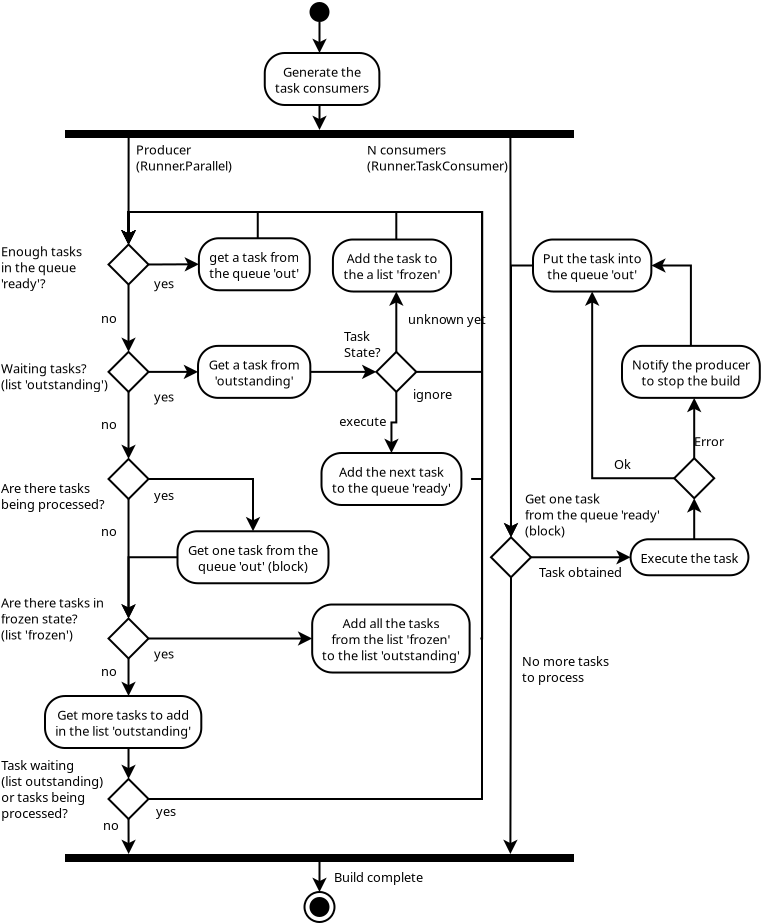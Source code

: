<?xml version="1.0" encoding="UTF-8"?>
<dia:diagram xmlns:dia="http://www.lysator.liu.se/~alla/dia/">
  <dia:layer name="Fondo" visible="true" active="true">
	<dia:object type="UML - State Term" version="0" id="O0">
	  <dia:attribute name="obj_pos">
		<dia:point val="31.525,6.75"/>
	  </dia:attribute>
	  <dia:attribute name="obj_bb">
		<dia:rectangle val="31.475,6.7;32.575,7.8"/>
	  </dia:attribute>
	  <dia:attribute name="meta">
		<dia:composite type="dict"/>
	  </dia:attribute>
	  <dia:attribute name="elem_corner">
		<dia:point val="31.525,6.75"/>
	  </dia:attribute>
	  <dia:attribute name="elem_width">
		<dia:real val="1"/>
	  </dia:attribute>
	  <dia:attribute name="elem_height">
		<dia:real val="1"/>
	  </dia:attribute>
	  <dia:attribute name="line_colour">
		<dia:color val="#000000"/>
	  </dia:attribute>
	  <dia:attribute name="fill_colour">
		<dia:color val="#ffffff"/>
	  </dia:attribute>
	  <dia:attribute name="is_final">
		<dia:boolean val="false"/>
	  </dia:attribute>
	</dia:object>
	<dia:object type="UML - State Term" version="0" id="O1">
	  <dia:attribute name="obj_pos">
		<dia:point val="31.275,51.25"/>
	  </dia:attribute>
	  <dia:attribute name="obj_bb">
		<dia:rectangle val="31.225,51.2;32.825,52.8"/>
	  </dia:attribute>
	  <dia:attribute name="meta">
		<dia:composite type="dict"/>
	  </dia:attribute>
	  <dia:attribute name="elem_corner">
		<dia:point val="31.275,51.25"/>
	  </dia:attribute>
	  <dia:attribute name="elem_width">
		<dia:real val="1.5"/>
	  </dia:attribute>
	  <dia:attribute name="elem_height">
		<dia:real val="1.5"/>
	  </dia:attribute>
	  <dia:attribute name="line_colour">
		<dia:color val="#000000"/>
	  </dia:attribute>
	  <dia:attribute name="fill_colour">
		<dia:color val="#ffffff"/>
	  </dia:attribute>
	  <dia:attribute name="is_final">
		<dia:boolean val="true"/>
	  </dia:attribute>
	</dia:object>
	<dia:object type="UML - Fork" version="0" id="O2">
	  <dia:attribute name="obj_pos">
		<dia:point val="19.3,13.15"/>
	  </dia:attribute>
	  <dia:attribute name="obj_bb">
		<dia:rectangle val="19.3,13.15;44.75,13.55"/>
	  </dia:attribute>
	  <dia:attribute name="meta">
		<dia:composite type="dict"/>
	  </dia:attribute>
	  <dia:attribute name="elem_corner">
		<dia:point val="19.3,13.15"/>
	  </dia:attribute>
	  <dia:attribute name="elem_width">
		<dia:real val="25.45"/>
	  </dia:attribute>
	  <dia:attribute name="elem_height">
		<dia:real val="0.4"/>
	  </dia:attribute>
	  <dia:attribute name="fill_colour">
		<dia:color val="#000000"/>
	  </dia:attribute>
	</dia:object>
	<dia:object type="UML - Activity" version="0" id="O3">
	  <dia:attribute name="obj_pos">
		<dia:point val="32.125,29.3"/>
	  </dia:attribute>
	  <dia:attribute name="obj_bb">
		<dia:rectangle val="32.075,29.25;39.655,31.95"/>
	  </dia:attribute>
	  <dia:attribute name="meta">
		<dia:composite type="dict"/>
	  </dia:attribute>
	  <dia:attribute name="elem_corner">
		<dia:point val="32.125,29.3"/>
	  </dia:attribute>
	  <dia:attribute name="elem_width">
		<dia:real val="7.48"/>
	  </dia:attribute>
	  <dia:attribute name="elem_height">
		<dia:real val="2.6"/>
	  </dia:attribute>
	  <dia:attribute name="line_colour">
		<dia:color val="#000000"/>
	  </dia:attribute>
	  <dia:attribute name="fill_colour">
		<dia:color val="#ffffff"/>
	  </dia:attribute>
	  <dia:attribute name="text">
		<dia:composite type="text">
		  <dia:attribute name="string">
			<dia:string>#Add the next task
to the queue 'ready'#</dia:string>
		  </dia:attribute>
		  <dia:attribute name="font">
			<dia:font family="sans" style="0" name="Helvetica"/>
		  </dia:attribute>
		  <dia:attribute name="height">
			<dia:real val="0.8"/>
		  </dia:attribute>
		  <dia:attribute name="pos">
			<dia:point val="35.865,30.395"/>
		  </dia:attribute>
		  <dia:attribute name="color">
			<dia:color val="#000000"/>
		  </dia:attribute>
		  <dia:attribute name="alignment">
			<dia:enum val="1"/>
		  </dia:attribute>
		</dia:composite>
	  </dia:attribute>
	</dia:object>
	<dia:object type="UML - Activity" version="0" id="O4">
	  <dia:attribute name="obj_pos">
		<dia:point val="47.579,33.612"/>
	  </dia:attribute>
	  <dia:attribute name="obj_bb">
		<dia:rectangle val="47.529,33.562;53.991,35.462"/>
	  </dia:attribute>
	  <dia:attribute name="meta">
		<dia:composite type="dict"/>
	  </dia:attribute>
	  <dia:attribute name="elem_corner">
		<dia:point val="47.579,33.612"/>
	  </dia:attribute>
	  <dia:attribute name="elem_width">
		<dia:real val="6.362"/>
	  </dia:attribute>
	  <dia:attribute name="elem_height">
		<dia:real val="1.8"/>
	  </dia:attribute>
	  <dia:attribute name="line_colour">
		<dia:color val="#000000"/>
	  </dia:attribute>
	  <dia:attribute name="fill_colour">
		<dia:color val="#ffffff"/>
	  </dia:attribute>
	  <dia:attribute name="text">
		<dia:composite type="text">
		  <dia:attribute name="string">
			<dia:string>#Execute the task#</dia:string>
		  </dia:attribute>
		  <dia:attribute name="font">
			<dia:font family="sans" style="0" name="Helvetica"/>
		  </dia:attribute>
		  <dia:attribute name="height">
			<dia:real val="0.8"/>
		  </dia:attribute>
		  <dia:attribute name="pos">
			<dia:point val="50.76,34.708"/>
		  </dia:attribute>
		  <dia:attribute name="color">
			<dia:color val="#000000"/>
		  </dia:attribute>
		  <dia:attribute name="alignment">
			<dia:enum val="1"/>
		  </dia:attribute>
		</dia:composite>
	  </dia:attribute>
	</dia:object>
	<dia:object type="UML - Branch" version="0" id="O5">
	  <dia:attribute name="obj_pos">
		<dia:point val="21.476,18.875"/>
	  </dia:attribute>
	  <dia:attribute name="obj_bb">
		<dia:rectangle val="21.405,18.804;23.547,20.946"/>
	  </dia:attribute>
	  <dia:attribute name="meta">
		<dia:composite type="dict"/>
	  </dia:attribute>
	  <dia:attribute name="elem_corner">
		<dia:point val="21.476,18.875"/>
	  </dia:attribute>
	  <dia:attribute name="elem_width">
		<dia:real val="2"/>
	  </dia:attribute>
	  <dia:attribute name="elem_height">
		<dia:real val="2"/>
	  </dia:attribute>
	  <dia:attribute name="line_colour">
		<dia:color val="#000000"/>
	  </dia:attribute>
	  <dia:attribute name="fill_colour">
		<dia:color val="#ffffff"/>
	  </dia:attribute>
	</dia:object>
	<dia:object type="UML - Fork" version="0" id="O6">
	  <dia:attribute name="obj_pos">
		<dia:point val="19.3,49.35"/>
	  </dia:attribute>
	  <dia:attribute name="obj_bb">
		<dia:rectangle val="19.3,49.35;44.75,49.75"/>
	  </dia:attribute>
	  <dia:attribute name="meta">
		<dia:composite type="dict"/>
	  </dia:attribute>
	  <dia:attribute name="elem_corner">
		<dia:point val="19.3,49.35"/>
	  </dia:attribute>
	  <dia:attribute name="elem_width">
		<dia:real val="25.45"/>
	  </dia:attribute>
	  <dia:attribute name="elem_height">
		<dia:real val="0.4"/>
	  </dia:attribute>
	  <dia:attribute name="fill_colour">
		<dia:color val="#000000"/>
	  </dia:attribute>
	</dia:object>
	<dia:object type="Standard - Text" version="1" id="O7">
	  <dia:attribute name="obj_pos">
		<dia:point val="22.85,14.375"/>
	  </dia:attribute>
	  <dia:attribute name="obj_bb">
		<dia:rectangle val="22.85,13.78;28.117,15.328"/>
	  </dia:attribute>
	  <dia:attribute name="text">
		<dia:composite type="text">
		  <dia:attribute name="string">
			<dia:string>#Producer
(Runner.Parallel)#</dia:string>
		  </dia:attribute>
		  <dia:attribute name="font">
			<dia:font family="sans" style="0" name="Helvetica"/>
		  </dia:attribute>
		  <dia:attribute name="height">
			<dia:real val="0.8"/>
		  </dia:attribute>
		  <dia:attribute name="pos">
			<dia:point val="22.85,14.375"/>
		  </dia:attribute>
		  <dia:attribute name="color">
			<dia:color val="#000000"/>
		  </dia:attribute>
		  <dia:attribute name="alignment">
			<dia:enum val="0"/>
		  </dia:attribute>
		</dia:composite>
	  </dia:attribute>
	  <dia:attribute name="valign">
		<dia:enum val="3"/>
	  </dia:attribute>
	</dia:object>
	<dia:object type="Standard - Text" version="1" id="O8">
	  <dia:attribute name="obj_pos">
		<dia:point val="34.4,14.375"/>
	  </dia:attribute>
	  <dia:attribute name="obj_bb">
		<dia:rectangle val="34.4,13.78;41.977,15.328"/>
	  </dia:attribute>
	  <dia:attribute name="text">
		<dia:composite type="text">
		  <dia:attribute name="string">
			<dia:string>#N consumers
(Runner.TaskConsumer)#</dia:string>
		  </dia:attribute>
		  <dia:attribute name="font">
			<dia:font family="sans" style="0" name="Helvetica"/>
		  </dia:attribute>
		  <dia:attribute name="height">
			<dia:real val="0.8"/>
		  </dia:attribute>
		  <dia:attribute name="pos">
			<dia:point val="34.4,14.375"/>
		  </dia:attribute>
		  <dia:attribute name="color">
			<dia:color val="#000000"/>
		  </dia:attribute>
		  <dia:attribute name="alignment">
			<dia:enum val="0"/>
		  </dia:attribute>
		</dia:composite>
	  </dia:attribute>
	  <dia:attribute name="valign">
		<dia:enum val="3"/>
	  </dia:attribute>
	</dia:object>
	<dia:object type="UML - Branch" version="0" id="O9">
	  <dia:attribute name="obj_pos">
		<dia:point val="40.6,33.513"/>
	  </dia:attribute>
	  <dia:attribute name="obj_bb">
		<dia:rectangle val="40.529,33.442;42.671,35.583"/>
	  </dia:attribute>
	  <dia:attribute name="meta">
		<dia:composite type="dict"/>
	  </dia:attribute>
	  <dia:attribute name="elem_corner">
		<dia:point val="40.6,33.513"/>
	  </dia:attribute>
	  <dia:attribute name="elem_width">
		<dia:real val="2"/>
	  </dia:attribute>
	  <dia:attribute name="elem_height">
		<dia:real val="2"/>
	  </dia:attribute>
	  <dia:attribute name="line_colour">
		<dia:color val="#000000"/>
	  </dia:attribute>
	  <dia:attribute name="fill_colour">
		<dia:color val="#ffffff"/>
	  </dia:attribute>
	</dia:object>
	<dia:object type="Standard - Text" version="1" id="O10">
	  <dia:attribute name="obj_pos">
		<dia:point val="32.75,50.75"/>
	  </dia:attribute>
	  <dia:attribute name="obj_bb">
		<dia:rectangle val="32.75,50.155;37.553,50.903"/>
	  </dia:attribute>
	  <dia:attribute name="text">
		<dia:composite type="text">
		  <dia:attribute name="string">
			<dia:string>#Build complete#</dia:string>
		  </dia:attribute>
		  <dia:attribute name="font">
			<dia:font family="sans" style="0" name="Helvetica"/>
		  </dia:attribute>
		  <dia:attribute name="height">
			<dia:real val="0.8"/>
		  </dia:attribute>
		  <dia:attribute name="pos">
			<dia:point val="32.75,50.75"/>
		  </dia:attribute>
		  <dia:attribute name="color">
			<dia:color val="#000000"/>
		  </dia:attribute>
		  <dia:attribute name="alignment">
			<dia:enum val="0"/>
		  </dia:attribute>
		</dia:composite>
	  </dia:attribute>
	  <dia:attribute name="valign">
		<dia:enum val="3"/>
	  </dia:attribute>
	</dia:object>
	<dia:object type="Standard - Text" version="1" id="O11">
	  <dia:attribute name="obj_pos">
		<dia:point val="42.3,31.825"/>
	  </dia:attribute>
	  <dia:attribute name="obj_bb">
		<dia:rectangle val="42.3,31.23;49.625,33.578"/>
	  </dia:attribute>
	  <dia:attribute name="text">
		<dia:composite type="text">
		  <dia:attribute name="string">
			<dia:string>#Get one task
from the queue 'ready'
(block)#</dia:string>
		  </dia:attribute>
		  <dia:attribute name="font">
			<dia:font family="sans" style="0" name="Helvetica"/>
		  </dia:attribute>
		  <dia:attribute name="height">
			<dia:real val="0.8"/>
		  </dia:attribute>
		  <dia:attribute name="pos">
			<dia:point val="42.3,31.825"/>
		  </dia:attribute>
		  <dia:attribute name="color">
			<dia:color val="#000000"/>
		  </dia:attribute>
		  <dia:attribute name="alignment">
			<dia:enum val="0"/>
		  </dia:attribute>
		</dia:composite>
	  </dia:attribute>
	  <dia:attribute name="valign">
		<dia:enum val="3"/>
	  </dia:attribute>
	</dia:object>
	<dia:object type="UML - Activity" version="0" id="O12">
	  <dia:attribute name="obj_pos">
		<dia:point val="42.7,18.625"/>
	  </dia:attribute>
	  <dia:attribute name="obj_bb">
		<dia:rectangle val="42.65,18.575;49.008,21.275"/>
	  </dia:attribute>
	  <dia:attribute name="meta">
		<dia:composite type="dict"/>
	  </dia:attribute>
	  <dia:attribute name="elem_corner">
		<dia:point val="42.7,18.625"/>
	  </dia:attribute>
	  <dia:attribute name="elem_width">
		<dia:real val="6.258"/>
	  </dia:attribute>
	  <dia:attribute name="elem_height">
		<dia:real val="2.6"/>
	  </dia:attribute>
	  <dia:attribute name="line_colour">
		<dia:color val="#000000"/>
	  </dia:attribute>
	  <dia:attribute name="fill_colour">
		<dia:color val="#ffffff"/>
	  </dia:attribute>
	  <dia:attribute name="text">
		<dia:composite type="text">
		  <dia:attribute name="string">
			<dia:string>#Put the task into
the queue 'out'#</dia:string>
		  </dia:attribute>
		  <dia:attribute name="font">
			<dia:font family="sans" style="0" name="Helvetica"/>
		  </dia:attribute>
		  <dia:attribute name="height">
			<dia:real val="0.8"/>
		  </dia:attribute>
		  <dia:attribute name="pos">
			<dia:point val="45.829,19.72"/>
		  </dia:attribute>
		  <dia:attribute name="color">
			<dia:color val="#000000"/>
		  </dia:attribute>
		  <dia:attribute name="alignment">
			<dia:enum val="1"/>
		  </dia:attribute>
		</dia:composite>
	  </dia:attribute>
	</dia:object>
	<dia:object type="Standard - Line" version="0" id="O13">
	  <dia:attribute name="obj_pos">
		<dia:point val="32.025,49.75"/>
	  </dia:attribute>
	  <dia:attribute name="obj_bb">
		<dia:rectangle val="31.663,49.7;32.387,51.362"/>
	  </dia:attribute>
	  <dia:attribute name="conn_endpoints">
		<dia:point val="32.025,49.75"/>
		<dia:point val="32.025,51.25"/>
	  </dia:attribute>
	  <dia:attribute name="numcp">
		<dia:int val="1"/>
	  </dia:attribute>
	  <dia:attribute name="end_arrow">
		<dia:enum val="22"/>
	  </dia:attribute>
	  <dia:attribute name="end_arrow_length">
		<dia:real val="0.5"/>
	  </dia:attribute>
	  <dia:attribute name="end_arrow_width">
		<dia:real val="0.5"/>
	  </dia:attribute>
	  <dia:connections>
		<dia:connection handle="0" to="O6" connection="4"/>
		<dia:connection handle="1" to="O1" connection="1"/>
	  </dia:connections>
	</dia:object>
	<dia:object type="UML - Branch" version="0" id="O14">
	  <dia:attribute name="obj_pos">
		<dia:point val="49.76,29.562"/>
	  </dia:attribute>
	  <dia:attribute name="obj_bb">
		<dia:rectangle val="49.689,29.492;51.831,31.633"/>
	  </dia:attribute>
	  <dia:attribute name="meta">
		<dia:composite type="dict"/>
	  </dia:attribute>
	  <dia:attribute name="elem_corner">
		<dia:point val="49.76,29.562"/>
	  </dia:attribute>
	  <dia:attribute name="elem_width">
		<dia:real val="2"/>
	  </dia:attribute>
	  <dia:attribute name="elem_height">
		<dia:real val="2"/>
	  </dia:attribute>
	  <dia:attribute name="line_colour">
		<dia:color val="#000000"/>
	  </dia:attribute>
	  <dia:attribute name="fill_colour">
		<dia:color val="#ffffff"/>
	  </dia:attribute>
	</dia:object>
	<dia:object type="Standard - Text" version="1" id="O15">
	  <dia:attribute name="obj_pos">
		<dia:point val="50.75,28.962"/>
	  </dia:attribute>
	  <dia:attribute name="obj_bb">
		<dia:rectangle val="50.75,28.367;52.31,29.115"/>
	  </dia:attribute>
	  <dia:attribute name="text">
		<dia:composite type="text">
		  <dia:attribute name="string">
			<dia:string>#Error#</dia:string>
		  </dia:attribute>
		  <dia:attribute name="font">
			<dia:font family="sans" style="0" name="Helvetica"/>
		  </dia:attribute>
		  <dia:attribute name="height">
			<dia:real val="0.8"/>
		  </dia:attribute>
		  <dia:attribute name="pos">
			<dia:point val="50.75,28.962"/>
		  </dia:attribute>
		  <dia:attribute name="color">
			<dia:color val="#000000"/>
		  </dia:attribute>
		  <dia:attribute name="alignment">
			<dia:enum val="0"/>
		  </dia:attribute>
		</dia:composite>
	  </dia:attribute>
	  <dia:attribute name="valign">
		<dia:enum val="3"/>
	  </dia:attribute>
	</dia:object>
	<dia:object type="Standard - Line" version="0" id="O16">
	  <dia:attribute name="obj_pos">
		<dia:point val="50.76,33.612"/>
	  </dia:attribute>
	  <dia:attribute name="obj_bb">
		<dia:rectangle val="50.398,31.451;51.122,33.663"/>
	  </dia:attribute>
	  <dia:attribute name="conn_endpoints">
		<dia:point val="50.76,33.612"/>
		<dia:point val="50.76,31.562"/>
	  </dia:attribute>
	  <dia:attribute name="numcp">
		<dia:int val="1"/>
	  </dia:attribute>
	  <dia:attribute name="end_arrow">
		<dia:enum val="22"/>
	  </dia:attribute>
	  <dia:attribute name="end_arrow_length">
		<dia:real val="0.5"/>
	  </dia:attribute>
	  <dia:attribute name="end_arrow_width">
		<dia:real val="0.5"/>
	  </dia:attribute>
	  <dia:connections>
		<dia:connection handle="0" to="O4" connection="1"/>
		<dia:connection handle="1" to="O14" connection="3"/>
	  </dia:connections>
	</dia:object>
	<dia:object type="UML - Activity" version="0" id="O17">
	  <dia:attribute name="obj_pos">
		<dia:point val="47.15,23.944"/>
	  </dia:attribute>
	  <dia:attribute name="obj_bb">
		<dia:rectangle val="47.1,23.894;54.42,26.594"/>
	  </dia:attribute>
	  <dia:attribute name="meta">
		<dia:composite type="dict"/>
	  </dia:attribute>
	  <dia:attribute name="elem_corner">
		<dia:point val="47.15,23.944"/>
	  </dia:attribute>
	  <dia:attribute name="elem_width">
		<dia:real val="7.22"/>
	  </dia:attribute>
	  <dia:attribute name="elem_height">
		<dia:real val="2.6"/>
	  </dia:attribute>
	  <dia:attribute name="line_colour">
		<dia:color val="#000000"/>
	  </dia:attribute>
	  <dia:attribute name="fill_colour">
		<dia:color val="#ffffff"/>
	  </dia:attribute>
	  <dia:attribute name="text">
		<dia:composite type="text">
		  <dia:attribute name="string">
			<dia:string>#Notify the producer
to stop the build#</dia:string>
		  </dia:attribute>
		  <dia:attribute name="font">
			<dia:font family="sans" style="0" name="Helvetica"/>
		  </dia:attribute>
		  <dia:attribute name="height">
			<dia:real val="0.8"/>
		  </dia:attribute>
		  <dia:attribute name="pos">
			<dia:point val="50.76,25.039"/>
		  </dia:attribute>
		  <dia:attribute name="color">
			<dia:color val="#000000"/>
		  </dia:attribute>
		  <dia:attribute name="alignment">
			<dia:enum val="1"/>
		  </dia:attribute>
		</dia:composite>
	  </dia:attribute>
	</dia:object>
	<dia:object type="Standard - Line" version="0" id="O18">
	  <dia:attribute name="obj_pos">
		<dia:point val="41.6,35.513"/>
	  </dia:attribute>
	  <dia:attribute name="obj_bb">
		<dia:rectangle val="41.208,35.462;41.932,49.462"/>
	  </dia:attribute>
	  <dia:attribute name="conn_endpoints">
		<dia:point val="41.6,35.513"/>
		<dia:point val="41.569,49.35"/>
	  </dia:attribute>
	  <dia:attribute name="numcp">
		<dia:int val="1"/>
	  </dia:attribute>
	  <dia:attribute name="end_arrow">
		<dia:enum val="22"/>
	  </dia:attribute>
	  <dia:attribute name="end_arrow_length">
		<dia:real val="0.5"/>
	  </dia:attribute>
	  <dia:attribute name="end_arrow_width">
		<dia:real val="0.5"/>
	  </dia:attribute>
	  <dia:connections>
		<dia:connection handle="0" to="O9" connection="3"/>
		<dia:connection handle="1" to="O6" connection="2"/>
	  </dia:connections>
	</dia:object>
	<dia:object type="Standard - Line" version="0" id="O19">
	  <dia:attribute name="obj_pos">
		<dia:point val="42.6,34.513"/>
	  </dia:attribute>
	  <dia:attribute name="obj_bb">
		<dia:rectangle val="42.55,34.151;47.691,34.874"/>
	  </dia:attribute>
	  <dia:attribute name="conn_endpoints">
		<dia:point val="42.6,34.513"/>
		<dia:point val="47.579,34.513"/>
	  </dia:attribute>
	  <dia:attribute name="numcp">
		<dia:int val="1"/>
	  </dia:attribute>
	  <dia:attribute name="end_arrow">
		<dia:enum val="22"/>
	  </dia:attribute>
	  <dia:attribute name="end_arrow_length">
		<dia:real val="0.5"/>
	  </dia:attribute>
	  <dia:attribute name="end_arrow_width">
		<dia:real val="0.5"/>
	  </dia:attribute>
	  <dia:connections>
		<dia:connection handle="0" to="O9" connection="2"/>
		<dia:connection handle="1" to="O4" connection="3"/>
	  </dia:connections>
	</dia:object>
	<dia:object type="Standard - Line" version="0" id="O20">
	  <dia:attribute name="obj_pos">
		<dia:point val="50.76,29.562"/>
	  </dia:attribute>
	  <dia:attribute name="obj_bb">
		<dia:rectangle val="50.398,26.432;51.122,29.613"/>
	  </dia:attribute>
	  <dia:attribute name="conn_endpoints">
		<dia:point val="50.76,29.562"/>
		<dia:point val="50.76,26.544"/>
	  </dia:attribute>
	  <dia:attribute name="numcp">
		<dia:int val="1"/>
	  </dia:attribute>
	  <dia:attribute name="end_arrow">
		<dia:enum val="22"/>
	  </dia:attribute>
	  <dia:attribute name="end_arrow_length">
		<dia:real val="0.5"/>
	  </dia:attribute>
	  <dia:attribute name="end_arrow_width">
		<dia:real val="0.5"/>
	  </dia:attribute>
	  <dia:connections>
		<dia:connection handle="0" to="O14" connection="1"/>
		<dia:connection handle="1" to="O17" connection="6"/>
	  </dia:connections>
	</dia:object>
	<dia:object type="Standard - Line" version="0" id="O21">
	  <dia:attribute name="obj_pos">
		<dia:point val="41.569,13.55"/>
	  </dia:attribute>
	  <dia:attribute name="obj_bb">
		<dia:rectangle val="41.237,13.5;41.961,33.624"/>
	  </dia:attribute>
	  <dia:attribute name="conn_endpoints">
		<dia:point val="41.569,13.55"/>
		<dia:point val="41.6,33.513"/>
	  </dia:attribute>
	  <dia:attribute name="numcp">
		<dia:int val="1"/>
	  </dia:attribute>
	  <dia:attribute name="end_arrow">
		<dia:enum val="22"/>
	  </dia:attribute>
	  <dia:attribute name="end_arrow_length">
		<dia:real val="0.5"/>
	  </dia:attribute>
	  <dia:attribute name="end_arrow_width">
		<dia:real val="0.5"/>
	  </dia:attribute>
	  <dia:connections>
		<dia:connection handle="0" to="O2" connection="5"/>
		<dia:connection handle="1" to="O9" connection="1"/>
	  </dia:connections>
	</dia:object>
	<dia:object type="Standard - ZigZagLine" version="1" id="O22">
	  <dia:attribute name="obj_pos">
		<dia:point val="42.7,19.925"/>
	  </dia:attribute>
	  <dia:attribute name="obj_bb">
		<dia:rectangle val="41.238,19.875;42.75,33.624"/>
	  </dia:attribute>
	  <dia:attribute name="orth_points">
		<dia:point val="42.7,19.925"/>
		<dia:point val="41.6,19.925"/>
		<dia:point val="41.6,33.513"/>
	  </dia:attribute>
	  <dia:attribute name="orth_orient">
		<dia:enum val="0"/>
		<dia:enum val="1"/>
	  </dia:attribute>
	  <dia:attribute name="autorouting">
		<dia:boolean val="true"/>
	  </dia:attribute>
	  <dia:attribute name="end_arrow">
		<dia:enum val="22"/>
	  </dia:attribute>
	  <dia:attribute name="end_arrow_length">
		<dia:real val="0.5"/>
	  </dia:attribute>
	  <dia:attribute name="end_arrow_width">
		<dia:real val="0.5"/>
	  </dia:attribute>
	  <dia:connections>
		<dia:connection handle="0" to="O12" connection="3"/>
		<dia:connection handle="1" to="O9" connection="1"/>
	  </dia:connections>
	</dia:object>
	<dia:object type="Standard - Text" version="1" id="O23">
	  <dia:attribute name="obj_pos">
		<dia:point val="42.15,39.95"/>
	  </dia:attribute>
	  <dia:attribute name="obj_bb">
		<dia:rectangle val="42.15,39.355;46.763,40.903"/>
	  </dia:attribute>
	  <dia:attribute name="text">
		<dia:composite type="text">
		  <dia:attribute name="string">
			<dia:string>#No more tasks
to process#</dia:string>
		  </dia:attribute>
		  <dia:attribute name="font">
			<dia:font family="sans" style="0" name="Helvetica"/>
		  </dia:attribute>
		  <dia:attribute name="height">
			<dia:real val="0.8"/>
		  </dia:attribute>
		  <dia:attribute name="pos">
			<dia:point val="42.15,39.95"/>
		  </dia:attribute>
		  <dia:attribute name="color">
			<dia:color val="#000000"/>
		  </dia:attribute>
		  <dia:attribute name="alignment">
			<dia:enum val="0"/>
		  </dia:attribute>
		</dia:composite>
	  </dia:attribute>
	  <dia:attribute name="valign">
		<dia:enum val="3"/>
	  </dia:attribute>
	</dia:object>
	<dia:object type="Standard - Text" version="1" id="O24">
	  <dia:attribute name="obj_pos">
		<dia:point val="46.75,30.1"/>
	  </dia:attribute>
	  <dia:attribute name="obj_bb">
		<dia:rectangle val="46.75,29.505;47.625,30.253"/>
	  </dia:attribute>
	  <dia:attribute name="text">
		<dia:composite type="text">
		  <dia:attribute name="string">
			<dia:string>#Ok#</dia:string>
		  </dia:attribute>
		  <dia:attribute name="font">
			<dia:font family="sans" style="0" name="Helvetica"/>
		  </dia:attribute>
		  <dia:attribute name="height">
			<dia:real val="0.8"/>
		  </dia:attribute>
		  <dia:attribute name="pos">
			<dia:point val="46.75,30.1"/>
		  </dia:attribute>
		  <dia:attribute name="color">
			<dia:color val="#000000"/>
		  </dia:attribute>
		  <dia:attribute name="alignment">
			<dia:enum val="0"/>
		  </dia:attribute>
		</dia:composite>
	  </dia:attribute>
	  <dia:attribute name="valign">
		<dia:enum val="3"/>
	  </dia:attribute>
	</dia:object>
	<dia:object type="Standard - Text" version="1" id="O25">
	  <dia:attribute name="obj_pos">
		<dia:point val="43,35.5"/>
	  </dia:attribute>
	  <dia:attribute name="obj_bb">
		<dia:rectangle val="43,34.905;47.41,35.653"/>
	  </dia:attribute>
	  <dia:attribute name="text">
		<dia:composite type="text">
		  <dia:attribute name="string">
			<dia:string>#Task obtained#</dia:string>
		  </dia:attribute>
		  <dia:attribute name="font">
			<dia:font family="sans" style="0" name="Helvetica"/>
		  </dia:attribute>
		  <dia:attribute name="height">
			<dia:real val="0.8"/>
		  </dia:attribute>
		  <dia:attribute name="pos">
			<dia:point val="43,35.5"/>
		  </dia:attribute>
		  <dia:attribute name="color">
			<dia:color val="#000000"/>
		  </dia:attribute>
		  <dia:attribute name="alignment">
			<dia:enum val="0"/>
		  </dia:attribute>
		</dia:composite>
	  </dia:attribute>
	  <dia:attribute name="valign">
		<dia:enum val="3"/>
	  </dia:attribute>
	</dia:object>
	<dia:object type="UML - Activity" version="0" id="O26">
	  <dia:attribute name="obj_pos">
		<dia:point val="29.288,9.3"/>
	  </dia:attribute>
	  <dia:attribute name="obj_bb">
		<dia:rectangle val="29.238,9.25;35.385,11.95"/>
	  </dia:attribute>
	  <dia:attribute name="meta">
		<dia:composite type="dict"/>
	  </dia:attribute>
	  <dia:attribute name="elem_corner">
		<dia:point val="29.288,9.3"/>
	  </dia:attribute>
	  <dia:attribute name="elem_width">
		<dia:real val="6.048"/>
	  </dia:attribute>
	  <dia:attribute name="elem_height">
		<dia:real val="2.6"/>
	  </dia:attribute>
	  <dia:attribute name="line_colour">
		<dia:color val="#000000"/>
	  </dia:attribute>
	  <dia:attribute name="fill_colour">
		<dia:color val="#ffffff"/>
	  </dia:attribute>
	  <dia:attribute name="text">
		<dia:composite type="text">
		  <dia:attribute name="string">
			<dia:string>#Generate the
task consumers#</dia:string>
		  </dia:attribute>
		  <dia:attribute name="font">
			<dia:font family="sans" style="0" name="Helvetica"/>
		  </dia:attribute>
		  <dia:attribute name="height">
			<dia:real val="0.8"/>
		  </dia:attribute>
		  <dia:attribute name="pos">
			<dia:point val="32.311,10.395"/>
		  </dia:attribute>
		  <dia:attribute name="color">
			<dia:color val="#000000"/>
		  </dia:attribute>
		  <dia:attribute name="alignment">
			<dia:enum val="1"/>
		  </dia:attribute>
		</dia:composite>
	  </dia:attribute>
	</dia:object>
	<dia:object type="Standard - Line" version="0" id="O27">
	  <dia:attribute name="obj_pos">
		<dia:point val="32.025,7.75"/>
	  </dia:attribute>
	  <dia:attribute name="obj_bb">
		<dia:rectangle val="31.663,7.7;32.387,9.412"/>
	  </dia:attribute>
	  <dia:attribute name="conn_endpoints">
		<dia:point val="32.025,7.75"/>
		<dia:point val="32.025,9.3"/>
	  </dia:attribute>
	  <dia:attribute name="numcp">
		<dia:int val="1"/>
	  </dia:attribute>
	  <dia:attribute name="end_arrow">
		<dia:enum val="22"/>
	  </dia:attribute>
	  <dia:attribute name="end_arrow_length">
		<dia:real val="0.5"/>
	  </dia:attribute>
	  <dia:attribute name="end_arrow_width">
		<dia:real val="0.5"/>
	  </dia:attribute>
	  <dia:connections>
		<dia:connection handle="0" to="O0" connection="6"/>
		<dia:connection handle="1" to="O26" connection="1"/>
	  </dia:connections>
	</dia:object>
	<dia:object type="Standard - Line" version="0" id="O28">
	  <dia:attribute name="obj_pos">
		<dia:point val="32.025,11.9"/>
	  </dia:attribute>
	  <dia:attribute name="obj_bb">
		<dia:rectangle val="31.663,11.85;32.387,13.262"/>
	  </dia:attribute>
	  <dia:attribute name="conn_endpoints">
		<dia:point val="32.025,11.9"/>
		<dia:point val="32.025,13.15"/>
	  </dia:attribute>
	  <dia:attribute name="numcp">
		<dia:int val="1"/>
	  </dia:attribute>
	  <dia:attribute name="end_arrow">
		<dia:enum val="22"/>
	  </dia:attribute>
	  <dia:attribute name="end_arrow_length">
		<dia:real val="0.5"/>
	  </dia:attribute>
	  <dia:attribute name="end_arrow_width">
		<dia:real val="0.5"/>
	  </dia:attribute>
	  <dia:connections>
		<dia:connection handle="0" to="O26" connection="6"/>
		<dia:connection handle="1" to="O2" connection="1"/>
	  </dia:connections>
	</dia:object>
	<dia:object type="Standard - Line" version="0" id="O29">
	  <dia:attribute name="obj_pos">
		<dia:point val="22.481,13.55"/>
	  </dia:attribute>
	  <dia:attribute name="obj_bb">
		<dia:rectangle val="22.115,13.5;22.839,18.987"/>
	  </dia:attribute>
	  <dia:attribute name="conn_endpoints">
		<dia:point val="22.481,13.55"/>
		<dia:point val="22.476,18.875"/>
	  </dia:attribute>
	  <dia:attribute name="numcp">
		<dia:int val="1"/>
	  </dia:attribute>
	  <dia:attribute name="end_arrow">
		<dia:enum val="22"/>
	  </dia:attribute>
	  <dia:attribute name="end_arrow_length">
		<dia:real val="0.5"/>
	  </dia:attribute>
	  <dia:attribute name="end_arrow_width">
		<dia:real val="0.5"/>
	  </dia:attribute>
	  <dia:connections>
		<dia:connection handle="0" to="O2" connection="3"/>
		<dia:connection handle="1" to="O5" connection="1"/>
	  </dia:connections>
	</dia:object>
	<dia:object type="UML - Branch" version="0" id="O30">
	  <dia:attribute name="obj_pos">
		<dia:point val="34.865,24.244"/>
	  </dia:attribute>
	  <dia:attribute name="obj_bb">
		<dia:rectangle val="34.794,24.173;36.936,26.314"/>
	  </dia:attribute>
	  <dia:attribute name="meta">
		<dia:composite type="dict"/>
	  </dia:attribute>
	  <dia:attribute name="elem_corner">
		<dia:point val="34.865,24.244"/>
	  </dia:attribute>
	  <dia:attribute name="elem_width">
		<dia:real val="2"/>
	  </dia:attribute>
	  <dia:attribute name="elem_height">
		<dia:real val="2"/>
	  </dia:attribute>
	  <dia:attribute name="line_colour">
		<dia:color val="#000000"/>
	  </dia:attribute>
	  <dia:attribute name="fill_colour">
		<dia:color val="#ffffff"/>
	  </dia:attribute>
	</dia:object>
	<dia:object type="Standard - Text" version="1" id="O31">
	  <dia:attribute name="obj_pos">
		<dia:point val="36.45,22.85"/>
	  </dia:attribute>
	  <dia:attribute name="obj_bb">
		<dia:rectangle val="36.45,22.255;40.583,23.003"/>
	  </dia:attribute>
	  <dia:attribute name="text">
		<dia:composite type="text">
		  <dia:attribute name="string">
			<dia:string>#unknown yet#</dia:string>
		  </dia:attribute>
		  <dia:attribute name="font">
			<dia:font family="sans" style="0" name="Helvetica"/>
		  </dia:attribute>
		  <dia:attribute name="height">
			<dia:real val="0.8"/>
		  </dia:attribute>
		  <dia:attribute name="pos">
			<dia:point val="36.45,22.85"/>
		  </dia:attribute>
		  <dia:attribute name="color">
			<dia:color val="#000000"/>
		  </dia:attribute>
		  <dia:attribute name="alignment">
			<dia:enum val="0"/>
		  </dia:attribute>
		</dia:composite>
	  </dia:attribute>
	  <dia:attribute name="valign">
		<dia:enum val="3"/>
	  </dia:attribute>
	</dia:object>
	<dia:object type="Standard - Text" version="1" id="O32">
	  <dia:attribute name="obj_pos">
		<dia:point val="33.017,27.95"/>
	  </dia:attribute>
	  <dia:attribute name="obj_bb">
		<dia:rectangle val="33.017,27.355;35.56,28.102"/>
	  </dia:attribute>
	  <dia:attribute name="text">
		<dia:composite type="text">
		  <dia:attribute name="string">
			<dia:string>#execute#</dia:string>
		  </dia:attribute>
		  <dia:attribute name="font">
			<dia:font family="sans" style="0" name="Helvetica"/>
		  </dia:attribute>
		  <dia:attribute name="height">
			<dia:real val="0.8"/>
		  </dia:attribute>
		  <dia:attribute name="pos">
			<dia:point val="33.017,27.95"/>
		  </dia:attribute>
		  <dia:attribute name="color">
			<dia:color val="#000000"/>
		  </dia:attribute>
		  <dia:attribute name="alignment">
			<dia:enum val="0"/>
		  </dia:attribute>
		</dia:composite>
	  </dia:attribute>
	  <dia:attribute name="valign">
		<dia:enum val="3"/>
	  </dia:attribute>
	</dia:object>
	<dia:object type="UML - Activity" version="0" id="O33">
	  <dia:attribute name="obj_pos">
		<dia:point val="24.925,33.212"/>
	  </dia:attribute>
	  <dia:attribute name="obj_bb">
		<dia:rectangle val="24.875,33.163;33,35.862"/>
	  </dia:attribute>
	  <dia:attribute name="meta">
		<dia:composite type="dict"/>
	  </dia:attribute>
	  <dia:attribute name="elem_corner">
		<dia:point val="24.925,33.212"/>
	  </dia:attribute>
	  <dia:attribute name="elem_width">
		<dia:real val="8.025"/>
	  </dia:attribute>
	  <dia:attribute name="elem_height">
		<dia:real val="2.6"/>
	  </dia:attribute>
	  <dia:attribute name="line_colour">
		<dia:color val="#000000"/>
	  </dia:attribute>
	  <dia:attribute name="fill_colour">
		<dia:color val="#ffffff"/>
	  </dia:attribute>
	  <dia:attribute name="text">
		<dia:composite type="text">
		  <dia:attribute name="string">
			<dia:string>#Get one task from the
queue 'out' (block)#</dia:string>
		  </dia:attribute>
		  <dia:attribute name="font">
			<dia:font family="sans" style="0" name="Helvetica"/>
		  </dia:attribute>
		  <dia:attribute name="height">
			<dia:real val="0.8"/>
		  </dia:attribute>
		  <dia:attribute name="pos">
			<dia:point val="28.938,34.307"/>
		  </dia:attribute>
		  <dia:attribute name="color">
			<dia:color val="#000000"/>
		  </dia:attribute>
		  <dia:attribute name="alignment">
			<dia:enum val="1"/>
		  </dia:attribute>
		</dia:composite>
	  </dia:attribute>
	</dia:object>
	<dia:object type="Standard - Text" version="1" id="O34">
	  <dia:attribute name="obj_pos">
		<dia:point val="16.1,19.462"/>
	  </dia:attribute>
	  <dia:attribute name="obj_bb">
		<dia:rectangle val="16.1,18.867;20.4,21.215"/>
	  </dia:attribute>
	  <dia:attribute name="text">
		<dia:composite type="text">
		  <dia:attribute name="string">
			<dia:string>#Enough tasks
in the queue
'ready'?#</dia:string>
		  </dia:attribute>
		  <dia:attribute name="font">
			<dia:font family="sans" style="0" name="Helvetica"/>
		  </dia:attribute>
		  <dia:attribute name="height">
			<dia:real val="0.8"/>
		  </dia:attribute>
		  <dia:attribute name="pos">
			<dia:point val="16.1,19.462"/>
		  </dia:attribute>
		  <dia:attribute name="color">
			<dia:color val="#000000"/>
		  </dia:attribute>
		  <dia:attribute name="alignment">
			<dia:enum val="0"/>
		  </dia:attribute>
		</dia:composite>
	  </dia:attribute>
	  <dia:attribute name="valign">
		<dia:enum val="3"/>
	  </dia:attribute>
	</dia:object>
	<dia:object type="UML - Activity" version="0" id="O35">
	  <dia:attribute name="obj_pos">
		<dia:point val="32.696,18.625"/>
	  </dia:attribute>
	  <dia:attribute name="obj_bb">
		<dia:rectangle val="32.646,18.575;39.084,21.275"/>
	  </dia:attribute>
	  <dia:attribute name="meta">
		<dia:composite type="dict"/>
	  </dia:attribute>
	  <dia:attribute name="elem_corner">
		<dia:point val="32.696,18.625"/>
	  </dia:attribute>
	  <dia:attribute name="elem_width">
		<dia:real val="6.338"/>
	  </dia:attribute>
	  <dia:attribute name="elem_height">
		<dia:real val="2.6"/>
	  </dia:attribute>
	  <dia:attribute name="line_colour">
		<dia:color val="#000000"/>
	  </dia:attribute>
	  <dia:attribute name="fill_colour">
		<dia:color val="#ffffff"/>
	  </dia:attribute>
	  <dia:attribute name="text">
		<dia:composite type="text">
		  <dia:attribute name="string">
			<dia:string>#Add the task to
the a list 'frozen'#</dia:string>
		  </dia:attribute>
		  <dia:attribute name="font">
			<dia:font family="sans" style="0" name="Helvetica"/>
		  </dia:attribute>
		  <dia:attribute name="height">
			<dia:real val="0.8"/>
		  </dia:attribute>
		  <dia:attribute name="pos">
			<dia:point val="35.865,19.72"/>
		  </dia:attribute>
		  <dia:attribute name="color">
			<dia:color val="#000000"/>
		  </dia:attribute>
		  <dia:attribute name="alignment">
			<dia:enum val="1"/>
		  </dia:attribute>
		</dia:composite>
	  </dia:attribute>
	</dia:object>
	<dia:object type="Standard - Text" version="1" id="O36">
	  <dia:attribute name="obj_pos">
		<dia:point val="23.75,21.062"/>
	  </dia:attribute>
	  <dia:attribute name="obj_bb">
		<dia:rectangle val="23.75,20.468;24.858,21.215"/>
	  </dia:attribute>
	  <dia:attribute name="text">
		<dia:composite type="text">
		  <dia:attribute name="string">
			<dia:string>#yes#</dia:string>
		  </dia:attribute>
		  <dia:attribute name="font">
			<dia:font family="sans" style="0" name="Helvetica"/>
		  </dia:attribute>
		  <dia:attribute name="height">
			<dia:real val="0.8"/>
		  </dia:attribute>
		  <dia:attribute name="pos">
			<dia:point val="23.75,21.062"/>
		  </dia:attribute>
		  <dia:attribute name="color">
			<dia:color val="#000000"/>
		  </dia:attribute>
		  <dia:attribute name="alignment">
			<dia:enum val="0"/>
		  </dia:attribute>
		</dia:composite>
	  </dia:attribute>
	  <dia:attribute name="valign">
		<dia:enum val="3"/>
	  </dia:attribute>
	</dia:object>
	<dia:object type="UML - Activity" version="0" id="O37">
	  <dia:attribute name="obj_pos">
		<dia:point val="25.995,18.562"/>
	  </dia:attribute>
	  <dia:attribute name="obj_bb">
		<dia:rectangle val="25.945,18.512;31.93,21.212"/>
	  </dia:attribute>
	  <dia:attribute name="meta">
		<dia:composite type="dict"/>
	  </dia:attribute>
	  <dia:attribute name="elem_corner">
		<dia:point val="25.995,18.562"/>
	  </dia:attribute>
	  <dia:attribute name="elem_width">
		<dia:real val="5.885"/>
	  </dia:attribute>
	  <dia:attribute name="elem_height">
		<dia:real val="2.6"/>
	  </dia:attribute>
	  <dia:attribute name="line_colour">
		<dia:color val="#000000"/>
	  </dia:attribute>
	  <dia:attribute name="fill_colour">
		<dia:color val="#ffffff"/>
	  </dia:attribute>
	  <dia:attribute name="text">
		<dia:composite type="text">
		  <dia:attribute name="string">
			<dia:string>#get a task from
the queue 'out'#</dia:string>
		  </dia:attribute>
		  <dia:attribute name="font">
			<dia:font family="sans" style="0" name="Helvetica"/>
		  </dia:attribute>
		  <dia:attribute name="height">
			<dia:real val="0.8"/>
		  </dia:attribute>
		  <dia:attribute name="pos">
			<dia:point val="28.938,19.657"/>
		  </dia:attribute>
		  <dia:attribute name="color">
			<dia:color val="#000000"/>
		  </dia:attribute>
		  <dia:attribute name="alignment">
			<dia:enum val="1"/>
		  </dia:attribute>
		</dia:composite>
	  </dia:attribute>
	</dia:object>
	<dia:object type="UML - Branch" version="0" id="O38">
	  <dia:attribute name="obj_pos">
		<dia:point val="21.476,24.244"/>
	  </dia:attribute>
	  <dia:attribute name="obj_bb">
		<dia:rectangle val="21.405,24.173;23.547,26.314"/>
	  </dia:attribute>
	  <dia:attribute name="meta">
		<dia:composite type="dict"/>
	  </dia:attribute>
	  <dia:attribute name="elem_corner">
		<dia:point val="21.476,24.244"/>
	  </dia:attribute>
	  <dia:attribute name="elem_width">
		<dia:real val="2"/>
	  </dia:attribute>
	  <dia:attribute name="elem_height">
		<dia:real val="2"/>
	  </dia:attribute>
	  <dia:attribute name="line_colour">
		<dia:color val="#000000"/>
	  </dia:attribute>
	  <dia:attribute name="fill_colour">
		<dia:color val="#ffffff"/>
	  </dia:attribute>
	</dia:object>
	<dia:object type="Standard - Text" version="1" id="O39">
	  <dia:attribute name="obj_pos">
		<dia:point val="16.1,25.312"/>
	  </dia:attribute>
	  <dia:attribute name="obj_bb">
		<dia:rectangle val="16.1,24.718;21.915,26.265"/>
	  </dia:attribute>
	  <dia:attribute name="text">
		<dia:composite type="text">
		  <dia:attribute name="string">
			<dia:string>#Waiting tasks?
(list 'outstanding')#</dia:string>
		  </dia:attribute>
		  <dia:attribute name="font">
			<dia:font family="sans" style="0" name="Helvetica"/>
		  </dia:attribute>
		  <dia:attribute name="height">
			<dia:real val="0.8"/>
		  </dia:attribute>
		  <dia:attribute name="pos">
			<dia:point val="16.1,25.312"/>
		  </dia:attribute>
		  <dia:attribute name="color">
			<dia:color val="#000000"/>
		  </dia:attribute>
		  <dia:attribute name="alignment">
			<dia:enum val="0"/>
		  </dia:attribute>
		</dia:composite>
	  </dia:attribute>
	  <dia:attribute name="valign">
		<dia:enum val="3"/>
	  </dia:attribute>
	</dia:object>
	<dia:object type="Standard - Text" version="1" id="O40">
	  <dia:attribute name="obj_pos">
		<dia:point val="23.75,26.725"/>
	  </dia:attribute>
	  <dia:attribute name="obj_bb">
		<dia:rectangle val="23.75,26.13;24.858,26.878"/>
	  </dia:attribute>
	  <dia:attribute name="text">
		<dia:composite type="text">
		  <dia:attribute name="string">
			<dia:string>#yes#</dia:string>
		  </dia:attribute>
		  <dia:attribute name="font">
			<dia:font family="sans" style="0" name="Helvetica"/>
		  </dia:attribute>
		  <dia:attribute name="height">
			<dia:real val="0.8"/>
		  </dia:attribute>
		  <dia:attribute name="pos">
			<dia:point val="23.75,26.725"/>
		  </dia:attribute>
		  <dia:attribute name="color">
			<dia:color val="#000000"/>
		  </dia:attribute>
		  <dia:attribute name="alignment">
			<dia:enum val="0"/>
		  </dia:attribute>
		</dia:composite>
	  </dia:attribute>
	  <dia:attribute name="valign">
		<dia:enum val="3"/>
	  </dia:attribute>
	</dia:object>
	<dia:object type="UML - Branch" version="0" id="O41">
	  <dia:attribute name="obj_pos">
		<dia:point val="21.476,29.6"/>
	  </dia:attribute>
	  <dia:attribute name="obj_bb">
		<dia:rectangle val="21.405,29.529;23.547,31.671"/>
	  </dia:attribute>
	  <dia:attribute name="meta">
		<dia:composite type="dict"/>
	  </dia:attribute>
	  <dia:attribute name="elem_corner">
		<dia:point val="21.476,29.6"/>
	  </dia:attribute>
	  <dia:attribute name="elem_width">
		<dia:real val="2"/>
	  </dia:attribute>
	  <dia:attribute name="elem_height">
		<dia:real val="2"/>
	  </dia:attribute>
	  <dia:attribute name="line_colour">
		<dia:color val="#000000"/>
	  </dia:attribute>
	  <dia:attribute name="fill_colour">
		<dia:color val="#ffffff"/>
	  </dia:attribute>
	</dia:object>
	<dia:object type="Standard - Text" version="1" id="O42">
	  <dia:attribute name="obj_pos">
		<dia:point val="23.75,39.575"/>
	  </dia:attribute>
	  <dia:attribute name="obj_bb">
		<dia:rectangle val="23.75,38.98;24.858,39.727"/>
	  </dia:attribute>
	  <dia:attribute name="text">
		<dia:composite type="text">
		  <dia:attribute name="string">
			<dia:string>#yes#</dia:string>
		  </dia:attribute>
		  <dia:attribute name="font">
			<dia:font family="sans" style="0" name="Helvetica"/>
		  </dia:attribute>
		  <dia:attribute name="height">
			<dia:real val="0.8"/>
		  </dia:attribute>
		  <dia:attribute name="pos">
			<dia:point val="23.75,39.575"/>
		  </dia:attribute>
		  <dia:attribute name="color">
			<dia:color val="#000000"/>
		  </dia:attribute>
		  <dia:attribute name="alignment">
			<dia:enum val="0"/>
		  </dia:attribute>
		</dia:composite>
	  </dia:attribute>
	  <dia:attribute name="valign">
		<dia:enum val="3"/>
	  </dia:attribute>
	</dia:object>
	<dia:object type="UML - Branch" version="0" id="O43">
	  <dia:attribute name="obj_pos">
		<dia:point val="21.476,37.575"/>
	  </dia:attribute>
	  <dia:attribute name="obj_bb">
		<dia:rectangle val="21.405,37.504;23.547,39.646"/>
	  </dia:attribute>
	  <dia:attribute name="meta">
		<dia:composite type="dict"/>
	  </dia:attribute>
	  <dia:attribute name="elem_corner">
		<dia:point val="21.476,37.575"/>
	  </dia:attribute>
	  <dia:attribute name="elem_width">
		<dia:real val="2"/>
	  </dia:attribute>
	  <dia:attribute name="elem_height">
		<dia:real val="2"/>
	  </dia:attribute>
	  <dia:attribute name="line_colour">
		<dia:color val="#000000"/>
	  </dia:attribute>
	  <dia:attribute name="fill_colour">
		<dia:color val="#ffffff"/>
	  </dia:attribute>
	</dia:object>
	<dia:object type="Standard - Text" version="1" id="O44">
	  <dia:attribute name="obj_pos">
		<dia:point val="16.1,37.025"/>
	  </dia:attribute>
	  <dia:attribute name="obj_bb">
		<dia:rectangle val="16.1,36.43;21.74,38.778"/>
	  </dia:attribute>
	  <dia:attribute name="text">
		<dia:composite type="text">
		  <dia:attribute name="string">
			<dia:string>#Are there tasks in
frozen state?
(list 'frozen')#</dia:string>
		  </dia:attribute>
		  <dia:attribute name="font">
			<dia:font family="sans" style="0" name="Helvetica"/>
		  </dia:attribute>
		  <dia:attribute name="height">
			<dia:real val="0.8"/>
		  </dia:attribute>
		  <dia:attribute name="pos">
			<dia:point val="16.1,37.025"/>
		  </dia:attribute>
		  <dia:attribute name="color">
			<dia:color val="#000000"/>
		  </dia:attribute>
		  <dia:attribute name="alignment">
			<dia:enum val="0"/>
		  </dia:attribute>
		</dia:composite>
	  </dia:attribute>
	  <dia:attribute name="valign">
		<dia:enum val="3"/>
	  </dia:attribute>
	</dia:object>
	<dia:object type="UML - Activity" version="0" id="O45">
	  <dia:attribute name="obj_pos">
		<dia:point val="31.659,36.875"/>
	  </dia:attribute>
	  <dia:attribute name="obj_bb">
		<dia:rectangle val="31.609,36.825;40.121,40.325"/>
	  </dia:attribute>
	  <dia:attribute name="meta">
		<dia:composite type="dict"/>
	  </dia:attribute>
	  <dia:attribute name="elem_corner">
		<dia:point val="31.659,36.875"/>
	  </dia:attribute>
	  <dia:attribute name="elem_width">
		<dia:real val="8.412"/>
	  </dia:attribute>
	  <dia:attribute name="elem_height">
		<dia:real val="3.4"/>
	  </dia:attribute>
	  <dia:attribute name="line_colour">
		<dia:color val="#000000"/>
	  </dia:attribute>
	  <dia:attribute name="fill_colour">
		<dia:color val="#ffffff"/>
	  </dia:attribute>
	  <dia:attribute name="text">
		<dia:composite type="text">
		  <dia:attribute name="string">
			<dia:string>#Add all the tasks
from the list 'frozen'
to the list 'outstanding'#</dia:string>
		  </dia:attribute>
		  <dia:attribute name="font">
			<dia:font family="sans" style="0" name="Helvetica"/>
		  </dia:attribute>
		  <dia:attribute name="height">
			<dia:real val="0.8"/>
		  </dia:attribute>
		  <dia:attribute name="pos">
			<dia:point val="35.865,37.97"/>
		  </dia:attribute>
		  <dia:attribute name="color">
			<dia:color val="#000000"/>
		  </dia:attribute>
		  <dia:attribute name="alignment">
			<dia:enum val="1"/>
		  </dia:attribute>
		</dia:composite>
	  </dia:attribute>
	</dia:object>
	<dia:object type="Standard - Line" version="0" id="O46">
	  <dia:attribute name="obj_pos">
		<dia:point val="22.476,26.244"/>
	  </dia:attribute>
	  <dia:attribute name="obj_bb">
		<dia:rectangle val="22.114,26.194;22.838,29.712"/>
	  </dia:attribute>
	  <dia:attribute name="conn_endpoints">
		<dia:point val="22.476,26.244"/>
		<dia:point val="22.476,29.6"/>
	  </dia:attribute>
	  <dia:attribute name="numcp">
		<dia:int val="1"/>
	  </dia:attribute>
	  <dia:attribute name="end_arrow">
		<dia:enum val="22"/>
	  </dia:attribute>
	  <dia:attribute name="end_arrow_length">
		<dia:real val="0.5"/>
	  </dia:attribute>
	  <dia:attribute name="end_arrow_width">
		<dia:real val="0.5"/>
	  </dia:attribute>
	  <dia:connections>
		<dia:connection handle="0" to="O38" connection="3"/>
		<dia:connection handle="1" to="O41" connection="1"/>
	  </dia:connections>
	</dia:object>
	<dia:object type="UML - Activity" version="0" id="O47">
	  <dia:attribute name="obj_pos">
		<dia:point val="25.951,23.944"/>
	  </dia:attribute>
	  <dia:attribute name="obj_bb">
		<dia:rectangle val="25.901,23.894;31.974,26.594"/>
	  </dia:attribute>
	  <dia:attribute name="meta">
		<dia:composite type="dict"/>
	  </dia:attribute>
	  <dia:attribute name="elem_corner">
		<dia:point val="25.951,23.944"/>
	  </dia:attribute>
	  <dia:attribute name="elem_width">
		<dia:real val="5.973"/>
	  </dia:attribute>
	  <dia:attribute name="elem_height">
		<dia:real val="2.6"/>
	  </dia:attribute>
	  <dia:attribute name="line_colour">
		<dia:color val="#000000"/>
	  </dia:attribute>
	  <dia:attribute name="fill_colour">
		<dia:color val="#ffffff"/>
	  </dia:attribute>
	  <dia:attribute name="text">
		<dia:composite type="text">
		  <dia:attribute name="string">
			<dia:string>#Get a task from
'outstanding'#</dia:string>
		  </dia:attribute>
		  <dia:attribute name="font">
			<dia:font family="sans" style="0" name="Helvetica"/>
		  </dia:attribute>
		  <dia:attribute name="height">
			<dia:real val="0.8"/>
		  </dia:attribute>
		  <dia:attribute name="pos">
			<dia:point val="28.938,25.039"/>
		  </dia:attribute>
		  <dia:attribute name="color">
			<dia:color val="#000000"/>
		  </dia:attribute>
		  <dia:attribute name="alignment">
			<dia:enum val="1"/>
		  </dia:attribute>
		</dia:composite>
	  </dia:attribute>
	</dia:object>
	<dia:object type="Standard - ZigZagLine" version="1" id="O48">
	  <dia:attribute name="obj_pos">
		<dia:point val="31.924,25.244"/>
	  </dia:attribute>
	  <dia:attribute name="obj_bb">
		<dia:rectangle val="31.924,24.882;34.977,25.605"/>
	  </dia:attribute>
	  <dia:attribute name="orth_points">
		<dia:point val="31.924,25.244"/>
		<dia:point val="31.924,25.244"/>
		<dia:point val="34.865,25.244"/>
		<dia:point val="34.865,25.244"/>
	  </dia:attribute>
	  <dia:attribute name="orth_orient">
		<dia:enum val="0"/>
		<dia:enum val="1"/>
		<dia:enum val="0"/>
	  </dia:attribute>
	  <dia:attribute name="autorouting">
		<dia:boolean val="true"/>
	  </dia:attribute>
	  <dia:attribute name="end_arrow">
		<dia:enum val="22"/>
	  </dia:attribute>
	  <dia:attribute name="end_arrow_length">
		<dia:real val="0.5"/>
	  </dia:attribute>
	  <dia:attribute name="end_arrow_width">
		<dia:real val="0.5"/>
	  </dia:attribute>
	  <dia:connections>
		<dia:connection handle="0" to="O47" connection="4"/>
		<dia:connection handle="1" to="O30" connection="0"/>
	  </dia:connections>
	</dia:object>
	<dia:object type="Standard - Text" version="1" id="O49">
	  <dia:attribute name="obj_pos">
		<dia:point val="16.1,31.3"/>
	  </dia:attribute>
	  <dia:attribute name="obj_bb">
		<dia:rectangle val="16.1,30.705;21.698,32.252"/>
	  </dia:attribute>
	  <dia:attribute name="text">
		<dia:composite type="text">
		  <dia:attribute name="string">
			<dia:string>#Are there tasks
being processed?#</dia:string>
		  </dia:attribute>
		  <dia:attribute name="font">
			<dia:font family="sans" style="0" name="Helvetica"/>
		  </dia:attribute>
		  <dia:attribute name="height">
			<dia:real val="0.8"/>
		  </dia:attribute>
		  <dia:attribute name="pos">
			<dia:point val="16.1,31.3"/>
		  </dia:attribute>
		  <dia:attribute name="color">
			<dia:color val="#000000"/>
		  </dia:attribute>
		  <dia:attribute name="alignment">
			<dia:enum val="0"/>
		  </dia:attribute>
		</dia:composite>
	  </dia:attribute>
	  <dia:attribute name="valign">
		<dia:enum val="3"/>
	  </dia:attribute>
	</dia:object>
	<dia:object type="Standard - Text" version="1" id="O50">
	  <dia:attribute name="obj_pos">
		<dia:point val="23.75,31.65"/>
	  </dia:attribute>
	  <dia:attribute name="obj_bb">
		<dia:rectangle val="23.75,31.055;24.858,31.802"/>
	  </dia:attribute>
	  <dia:attribute name="text">
		<dia:composite type="text">
		  <dia:attribute name="string">
			<dia:string>#yes#</dia:string>
		  </dia:attribute>
		  <dia:attribute name="font">
			<dia:font family="sans" style="0" name="Helvetica"/>
		  </dia:attribute>
		  <dia:attribute name="height">
			<dia:real val="0.8"/>
		  </dia:attribute>
		  <dia:attribute name="pos">
			<dia:point val="23.75,31.65"/>
		  </dia:attribute>
		  <dia:attribute name="color">
			<dia:color val="#000000"/>
		  </dia:attribute>
		  <dia:attribute name="alignment">
			<dia:enum val="0"/>
		  </dia:attribute>
		</dia:composite>
	  </dia:attribute>
	  <dia:attribute name="valign">
		<dia:enum val="3"/>
	  </dia:attribute>
	</dia:object>
	<dia:object type="Standard - Text" version="1" id="O51">
	  <dia:attribute name="obj_pos">
		<dia:point val="21.1,33.45"/>
	  </dia:attribute>
	  <dia:attribute name="obj_bb">
		<dia:rectangle val="21.1,32.855;21.898,33.602"/>
	  </dia:attribute>
	  <dia:attribute name="text">
		<dia:composite type="text">
		  <dia:attribute name="string">
			<dia:string>#no#</dia:string>
		  </dia:attribute>
		  <dia:attribute name="font">
			<dia:font family="sans" style="0" name="Helvetica"/>
		  </dia:attribute>
		  <dia:attribute name="height">
			<dia:real val="0.8"/>
		  </dia:attribute>
		  <dia:attribute name="pos">
			<dia:point val="21.1,33.45"/>
		  </dia:attribute>
		  <dia:attribute name="color">
			<dia:color val="#000000"/>
		  </dia:attribute>
		  <dia:attribute name="alignment">
			<dia:enum val="0"/>
		  </dia:attribute>
		</dia:composite>
	  </dia:attribute>
	  <dia:attribute name="valign">
		<dia:enum val="3"/>
	  </dia:attribute>
	</dia:object>
	<dia:object type="Standard - Text" version="1" id="O52">
	  <dia:attribute name="obj_pos">
		<dia:point val="21.1,28.101"/>
	  </dia:attribute>
	  <dia:attribute name="obj_bb">
		<dia:rectangle val="21.1,27.506;21.898,28.253"/>
	  </dia:attribute>
	  <dia:attribute name="text">
		<dia:composite type="text">
		  <dia:attribute name="string">
			<dia:string>#no#</dia:string>
		  </dia:attribute>
		  <dia:attribute name="font">
			<dia:font family="sans" style="0" name="Helvetica"/>
		  </dia:attribute>
		  <dia:attribute name="height">
			<dia:real val="0.8"/>
		  </dia:attribute>
		  <dia:attribute name="pos">
			<dia:point val="21.1,28.101"/>
		  </dia:attribute>
		  <dia:attribute name="color">
			<dia:color val="#000000"/>
		  </dia:attribute>
		  <dia:attribute name="alignment">
			<dia:enum val="0"/>
		  </dia:attribute>
		</dia:composite>
	  </dia:attribute>
	  <dia:attribute name="valign">
		<dia:enum val="3"/>
	  </dia:attribute>
	</dia:object>
	<dia:object type="UML - Branch" version="0" id="O53">
	  <dia:attribute name="obj_pos">
		<dia:point val="21.476,45.6"/>
	  </dia:attribute>
	  <dia:attribute name="obj_bb">
		<dia:rectangle val="21.405,45.529;23.547,47.671"/>
	  </dia:attribute>
	  <dia:attribute name="meta">
		<dia:composite type="dict"/>
	  </dia:attribute>
	  <dia:attribute name="elem_corner">
		<dia:point val="21.476,45.6"/>
	  </dia:attribute>
	  <dia:attribute name="elem_width">
		<dia:real val="2"/>
	  </dia:attribute>
	  <dia:attribute name="elem_height">
		<dia:real val="2"/>
	  </dia:attribute>
	  <dia:attribute name="line_colour">
		<dia:color val="#000000"/>
	  </dia:attribute>
	  <dia:attribute name="fill_colour">
		<dia:color val="#ffffff"/>
	  </dia:attribute>
	</dia:object>
	<dia:object type="Standard - Text" version="1" id="O54">
	  <dia:attribute name="obj_pos">
		<dia:point val="16.118,45.15"/>
	  </dia:attribute>
	  <dia:attribute name="obj_bb">
		<dia:rectangle val="16.118,44.555;21.583,47.703"/>
	  </dia:attribute>
	  <dia:attribute name="text">
		<dia:composite type="text">
		  <dia:attribute name="string">
			<dia:string>#Task waiting
(list outstanding)
or tasks being
processed?#</dia:string>
		  </dia:attribute>
		  <dia:attribute name="font">
			<dia:font family="sans" style="0" name="Helvetica"/>
		  </dia:attribute>
		  <dia:attribute name="height">
			<dia:real val="0.8"/>
		  </dia:attribute>
		  <dia:attribute name="pos">
			<dia:point val="16.118,45.15"/>
		  </dia:attribute>
		  <dia:attribute name="color">
			<dia:color val="#000000"/>
		  </dia:attribute>
		  <dia:attribute name="alignment">
			<dia:enum val="0"/>
		  </dia:attribute>
		</dia:composite>
	  </dia:attribute>
	  <dia:attribute name="valign">
		<dia:enum val="3"/>
	  </dia:attribute>
	</dia:object>
	<dia:object type="Standard - Text" version="1" id="O55">
	  <dia:attribute name="obj_pos">
		<dia:point val="23.85,47.45"/>
	  </dia:attribute>
	  <dia:attribute name="obj_bb">
		<dia:rectangle val="23.85,46.855;24.957,47.602"/>
	  </dia:attribute>
	  <dia:attribute name="text">
		<dia:composite type="text">
		  <dia:attribute name="string">
			<dia:string>#yes#</dia:string>
		  </dia:attribute>
		  <dia:attribute name="font">
			<dia:font family="sans" style="0" name="Helvetica"/>
		  </dia:attribute>
		  <dia:attribute name="height">
			<dia:real val="0.8"/>
		  </dia:attribute>
		  <dia:attribute name="pos">
			<dia:point val="23.85,47.45"/>
		  </dia:attribute>
		  <dia:attribute name="color">
			<dia:color val="#000000"/>
		  </dia:attribute>
		  <dia:attribute name="alignment">
			<dia:enum val="0"/>
		  </dia:attribute>
		</dia:composite>
	  </dia:attribute>
	  <dia:attribute name="valign">
		<dia:enum val="3"/>
	  </dia:attribute>
	</dia:object>
	<dia:object type="Standard - Text" version="1" id="O56">
	  <dia:attribute name="obj_pos">
		<dia:point val="21.1,22.8"/>
	  </dia:attribute>
	  <dia:attribute name="obj_bb">
		<dia:rectangle val="21.1,22.205;21.898,22.953"/>
	  </dia:attribute>
	  <dia:attribute name="text">
		<dia:composite type="text">
		  <dia:attribute name="string">
			<dia:string>#no#</dia:string>
		  </dia:attribute>
		  <dia:attribute name="font">
			<dia:font family="sans" style="0" name="Helvetica"/>
		  </dia:attribute>
		  <dia:attribute name="height">
			<dia:real val="0.8"/>
		  </dia:attribute>
		  <dia:attribute name="pos">
			<dia:point val="21.1,22.8"/>
		  </dia:attribute>
		  <dia:attribute name="color">
			<dia:color val="#000000"/>
		  </dia:attribute>
		  <dia:attribute name="alignment">
			<dia:enum val="0"/>
		  </dia:attribute>
		</dia:composite>
	  </dia:attribute>
	  <dia:attribute name="valign">
		<dia:enum val="3"/>
	  </dia:attribute>
	</dia:object>
	<dia:object type="Standard - Line" version="0" id="O57">
	  <dia:attribute name="obj_pos">
		<dia:point val="23.476,25.244"/>
	  </dia:attribute>
	  <dia:attribute name="obj_bb">
		<dia:rectangle val="23.426,24.882;26.063,25.605"/>
	  </dia:attribute>
	  <dia:attribute name="conn_endpoints">
		<dia:point val="23.476,25.244"/>
		<dia:point val="25.951,25.244"/>
	  </dia:attribute>
	  <dia:attribute name="numcp">
		<dia:int val="1"/>
	  </dia:attribute>
	  <dia:attribute name="end_arrow">
		<dia:enum val="22"/>
	  </dia:attribute>
	  <dia:attribute name="end_arrow_length">
		<dia:real val="0.5"/>
	  </dia:attribute>
	  <dia:attribute name="end_arrow_width">
		<dia:real val="0.5"/>
	  </dia:attribute>
	  <dia:connections>
		<dia:connection handle="0" to="O38" connection="2"/>
		<dia:connection handle="1" to="O47" connection="3"/>
	  </dia:connections>
	</dia:object>
	<dia:object type="Standard - ZigZagLine" version="1" id="O58">
	  <dia:attribute name="obj_pos">
		<dia:point val="35.865,18.625"/>
	  </dia:attribute>
	  <dia:attribute name="obj_bb">
		<dia:rectangle val="22.114,17.2;35.915,18.987"/>
	  </dia:attribute>
	  <dia:attribute name="orth_points">
		<dia:point val="35.865,18.625"/>
		<dia:point val="35.865,17.25"/>
		<dia:point val="22.476,17.25"/>
		<dia:point val="22.476,18.875"/>
	  </dia:attribute>
	  <dia:attribute name="orth_orient">
		<dia:enum val="1"/>
		<dia:enum val="0"/>
		<dia:enum val="1"/>
	  </dia:attribute>
	  <dia:attribute name="autorouting">
		<dia:boolean val="false"/>
	  </dia:attribute>
	  <dia:attribute name="end_arrow">
		<dia:enum val="22"/>
	  </dia:attribute>
	  <dia:attribute name="end_arrow_length">
		<dia:real val="0.5"/>
	  </dia:attribute>
	  <dia:attribute name="end_arrow_width">
		<dia:real val="0.5"/>
	  </dia:attribute>
	  <dia:connections>
		<dia:connection handle="0" to="O35" connection="1"/>
		<dia:connection handle="1" to="O5" connection="1"/>
	  </dia:connections>
	</dia:object>
	<dia:object type="Standard - Line" version="0" id="O59">
	  <dia:attribute name="obj_pos">
		<dia:point val="22.476,47.6"/>
	  </dia:attribute>
	  <dia:attribute name="obj_bb">
		<dia:rectangle val="22.118,47.55;22.841,49.462"/>
	  </dia:attribute>
	  <dia:attribute name="conn_endpoints">
		<dia:point val="22.476,47.6"/>
		<dia:point val="22.481,49.35"/>
	  </dia:attribute>
	  <dia:attribute name="numcp">
		<dia:int val="1"/>
	  </dia:attribute>
	  <dia:attribute name="end_arrow">
		<dia:enum val="22"/>
	  </dia:attribute>
	  <dia:attribute name="end_arrow_length">
		<dia:real val="0.5"/>
	  </dia:attribute>
	  <dia:attribute name="end_arrow_width">
		<dia:real val="0.5"/>
	  </dia:attribute>
	  <dia:connections>
		<dia:connection handle="0" to="O53" connection="3"/>
		<dia:connection handle="1" to="O6" connection="0"/>
	  </dia:connections>
	</dia:object>
	<dia:object type="Standard - Line" version="0" id="O60">
	  <dia:attribute name="obj_pos">
		<dia:point val="22.476,31.6"/>
	  </dia:attribute>
	  <dia:attribute name="obj_bb">
		<dia:rectangle val="22.114,31.55;22.838,37.687"/>
	  </dia:attribute>
	  <dia:attribute name="conn_endpoints">
		<dia:point val="22.476,31.6"/>
		<dia:point val="22.476,37.575"/>
	  </dia:attribute>
	  <dia:attribute name="numcp">
		<dia:int val="1"/>
	  </dia:attribute>
	  <dia:attribute name="end_arrow">
		<dia:enum val="22"/>
	  </dia:attribute>
	  <dia:attribute name="end_arrow_length">
		<dia:real val="0.5"/>
	  </dia:attribute>
	  <dia:attribute name="end_arrow_width">
		<dia:real val="0.5"/>
	  </dia:attribute>
	  <dia:connections>
		<dia:connection handle="0" to="O41" connection="3"/>
		<dia:connection handle="1" to="O43" connection="1"/>
	  </dia:connections>
	</dia:object>
	<dia:object type="Standard - ZigZagLine" version="1" id="O61">
	  <dia:attribute name="obj_pos">
		<dia:point val="23.476,30.6"/>
	  </dia:attribute>
	  <dia:attribute name="obj_bb">
		<dia:rectangle val="23.426,30.55;29.299,33.324"/>
	  </dia:attribute>
	  <dia:attribute name="orth_points">
		<dia:point val="23.476,30.6"/>
		<dia:point val="28.938,30.6"/>
		<dia:point val="28.938,33.212"/>
	  </dia:attribute>
	  <dia:attribute name="orth_orient">
		<dia:enum val="0"/>
		<dia:enum val="1"/>
	  </dia:attribute>
	  <dia:attribute name="autorouting">
		<dia:boolean val="true"/>
	  </dia:attribute>
	  <dia:attribute name="end_arrow">
		<dia:enum val="22"/>
	  </dia:attribute>
	  <dia:attribute name="end_arrow_length">
		<dia:real val="0.5"/>
	  </dia:attribute>
	  <dia:attribute name="end_arrow_width">
		<dia:real val="0.5"/>
	  </dia:attribute>
	  <dia:connections>
		<dia:connection handle="0" to="O41" connection="2"/>
		<dia:connection handle="1" to="O33" connection="1"/>
	  </dia:connections>
	</dia:object>
	<dia:object type="Standard - ZigZagLine" version="1" id="O62">
	  <dia:attribute name="obj_pos">
		<dia:point val="24.925,34.513"/>
	  </dia:attribute>
	  <dia:attribute name="obj_bb">
		<dia:rectangle val="22.114,34.462;24.975,37.687"/>
	  </dia:attribute>
	  <dia:attribute name="orth_points">
		<dia:point val="24.925,34.513"/>
		<dia:point val="22.476,34.513"/>
		<dia:point val="22.476,37.575"/>
	  </dia:attribute>
	  <dia:attribute name="orth_orient">
		<dia:enum val="0"/>
		<dia:enum val="1"/>
	  </dia:attribute>
	  <dia:attribute name="autorouting">
		<dia:boolean val="true"/>
	  </dia:attribute>
	  <dia:attribute name="end_arrow">
		<dia:enum val="22"/>
	  </dia:attribute>
	  <dia:attribute name="end_arrow_length">
		<dia:real val="0.5"/>
	  </dia:attribute>
	  <dia:attribute name="end_arrow_width">
		<dia:real val="0.5"/>
	  </dia:attribute>
	  <dia:connections>
		<dia:connection handle="0" to="O33" connection="3"/>
		<dia:connection handle="1" to="O43" connection="1"/>
	  </dia:connections>
	</dia:object>
	<dia:object type="Standard - ZigZagLine" version="1" id="O63">
	  <dia:attribute name="obj_pos">
		<dia:point val="49.76,30.562"/>
	  </dia:attribute>
	  <dia:attribute name="obj_bb">
		<dia:rectangle val="45.467,21.113;49.81,30.613"/>
	  </dia:attribute>
	  <dia:attribute name="orth_points">
		<dia:point val="49.76,30.562"/>
		<dia:point val="45.829,30.562"/>
		<dia:point val="45.829,21.225"/>
	  </dia:attribute>
	  <dia:attribute name="orth_orient">
		<dia:enum val="0"/>
		<dia:enum val="1"/>
	  </dia:attribute>
	  <dia:attribute name="autorouting">
		<dia:boolean val="true"/>
	  </dia:attribute>
	  <dia:attribute name="end_arrow">
		<dia:enum val="22"/>
	  </dia:attribute>
	  <dia:attribute name="end_arrow_length">
		<dia:real val="0.5"/>
	  </dia:attribute>
	  <dia:attribute name="end_arrow_width">
		<dia:real val="0.5"/>
	  </dia:attribute>
	  <dia:connections>
		<dia:connection handle="0" to="O14" connection="0"/>
		<dia:connection handle="1" to="O12" connection="6"/>
	  </dia:connections>
	</dia:object>
	<dia:object type="Standard - ZigZagLine" version="1" id="O64">
	  <dia:attribute name="obj_pos">
		<dia:point val="50.76,23.944"/>
	  </dia:attribute>
	  <dia:attribute name="obj_bb">
		<dia:rectangle val="48.846,19.563;50.81,23.994"/>
	  </dia:attribute>
	  <dia:attribute name="orth_points">
		<dia:point val="50.76,23.944"/>
		<dia:point val="50.76,19.925"/>
		<dia:point val="48.958,19.925"/>
	  </dia:attribute>
	  <dia:attribute name="orth_orient">
		<dia:enum val="1"/>
		<dia:enum val="0"/>
	  </dia:attribute>
	  <dia:attribute name="autorouting">
		<dia:boolean val="true"/>
	  </dia:attribute>
	  <dia:attribute name="end_arrow">
		<dia:enum val="22"/>
	  </dia:attribute>
	  <dia:attribute name="end_arrow_length">
		<dia:real val="0.5"/>
	  </dia:attribute>
	  <dia:attribute name="end_arrow_width">
		<dia:real val="0.5"/>
	  </dia:attribute>
	  <dia:connections>
		<dia:connection handle="0" to="O17" connection="1"/>
		<dia:connection handle="1" to="O12" connection="4"/>
	  </dia:connections>
	</dia:object>
	<dia:object type="Standard - Line" version="0" id="O65">
	  <dia:attribute name="obj_pos">
		<dia:point val="35.865,24.244"/>
	  </dia:attribute>
	  <dia:attribute name="obj_bb">
		<dia:rectangle val="35.503,21.113;36.227,24.294"/>
	  </dia:attribute>
	  <dia:attribute name="conn_endpoints">
		<dia:point val="35.865,24.244"/>
		<dia:point val="35.865,21.225"/>
	  </dia:attribute>
	  <dia:attribute name="numcp">
		<dia:int val="1"/>
	  </dia:attribute>
	  <dia:attribute name="end_arrow">
		<dia:enum val="22"/>
	  </dia:attribute>
	  <dia:attribute name="end_arrow_length">
		<dia:real val="0.5"/>
	  </dia:attribute>
	  <dia:attribute name="end_arrow_width">
		<dia:real val="0.5"/>
	  </dia:attribute>
	  <dia:connections>
		<dia:connection handle="0" to="O30" connection="1"/>
		<dia:connection handle="1" to="O35" connection="6"/>
	  </dia:connections>
	</dia:object>
	<dia:object type="Standard - ZigZagLine" version="1" id="O66">
	  <dia:attribute name="obj_pos">
		<dia:point val="35.865,26.244"/>
	  </dia:attribute>
	  <dia:attribute name="obj_bb">
		<dia:rectangle val="35.253,26.244;35.977,29.662"/>
	  </dia:attribute>
	  <dia:attribute name="orth_points">
		<dia:point val="35.865,26.244"/>
		<dia:point val="35.865,26.244"/>
		<dia:point val="35.865,29.3"/>
		<dia:point val="35.865,29.3"/>
	  </dia:attribute>
	  <dia:attribute name="orth_orient">
		<dia:enum val="0"/>
		<dia:enum val="1"/>
		<dia:enum val="0"/>
	  </dia:attribute>
	  <dia:attribute name="autorouting">
		<dia:boolean val="true"/>
	  </dia:attribute>
	  <dia:attribute name="end_arrow">
		<dia:enum val="22"/>
	  </dia:attribute>
	  <dia:attribute name="end_arrow_length">
		<dia:real val="0.5"/>
	  </dia:attribute>
	  <dia:attribute name="end_arrow_width">
		<dia:real val="0.5"/>
	  </dia:attribute>
	  <dia:connections>
		<dia:connection handle="0" to="O30" connection="3"/>
		<dia:connection handle="1" to="O3" connection="1"/>
	  </dia:connections>
	</dia:object>
	<dia:object type="Standard - ZigZagLine" version="1" id="O67">
	  <dia:attribute name="obj_pos">
		<dia:point val="39.605,30.6"/>
	  </dia:attribute>
	  <dia:attribute name="obj_bb">
		<dia:rectangle val="22.114,17.2;40.206,30.65"/>
	  </dia:attribute>
	  <dia:attribute name="orth_points">
		<dia:point val="39.605,30.6"/>
		<dia:point val="40.156,30.6"/>
		<dia:point val="40.156,17.25"/>
		<dia:point val="22.476,17.25"/>
		<dia:point val="22.476,18.875"/>
	  </dia:attribute>
	  <dia:attribute name="orth_orient">
		<dia:enum val="0"/>
		<dia:enum val="1"/>
		<dia:enum val="0"/>
		<dia:enum val="1"/>
	  </dia:attribute>
	  <dia:attribute name="autorouting">
		<dia:boolean val="false"/>
	  </dia:attribute>
	  <dia:attribute name="end_arrow">
		<dia:enum val="22"/>
	  </dia:attribute>
	  <dia:attribute name="end_arrow_length">
		<dia:real val="0.5"/>
	  </dia:attribute>
	  <dia:attribute name="end_arrow_width">
		<dia:real val="0.5"/>
	  </dia:attribute>
	  <dia:connections>
		<dia:connection handle="0" to="O3" connection="4"/>
		<dia:connection handle="1" to="O5" connection="1"/>
	  </dia:connections>
	</dia:object>
	<dia:object type="Standard - ZigZagLine" version="1" id="O68">
	  <dia:attribute name="obj_pos">
		<dia:point val="23.476,46.6"/>
	  </dia:attribute>
	  <dia:attribute name="obj_bb">
		<dia:rectangle val="22.114,17.2;40.2,46.65"/>
	  </dia:attribute>
	  <dia:attribute name="orth_points">
		<dia:point val="23.476,46.6"/>
		<dia:point val="40.15,46.6"/>
		<dia:point val="40.15,17.25"/>
		<dia:point val="22.476,17.25"/>
		<dia:point val="22.476,18.875"/>
	  </dia:attribute>
	  <dia:attribute name="orth_orient">
		<dia:enum val="0"/>
		<dia:enum val="1"/>
		<dia:enum val="0"/>
		<dia:enum val="1"/>
	  </dia:attribute>
	  <dia:attribute name="autorouting">
		<dia:boolean val="false"/>
	  </dia:attribute>
	  <dia:attribute name="end_arrow">
		<dia:enum val="22"/>
	  </dia:attribute>
	  <dia:attribute name="end_arrow_length">
		<dia:real val="0.5"/>
	  </dia:attribute>
	  <dia:attribute name="end_arrow_width">
		<dia:real val="0.5"/>
	  </dia:attribute>
	  <dia:connections>
		<dia:connection handle="0" to="O53" connection="2"/>
		<dia:connection handle="1" to="O5" connection="1"/>
	  </dia:connections>
	</dia:object>
	<dia:object type="Standard - Line" version="0" id="O69">
	  <dia:attribute name="obj_pos">
		<dia:point val="23.476,38.575"/>
	  </dia:attribute>
	  <dia:attribute name="obj_bb">
		<dia:rectangle val="23.426,38.213;31.771,38.937"/>
	  </dia:attribute>
	  <dia:attribute name="conn_endpoints">
		<dia:point val="23.476,38.575"/>
		<dia:point val="31.659,38.575"/>
	  </dia:attribute>
	  <dia:attribute name="numcp">
		<dia:int val="1"/>
	  </dia:attribute>
	  <dia:attribute name="end_arrow">
		<dia:enum val="22"/>
	  </dia:attribute>
	  <dia:attribute name="end_arrow_length">
		<dia:real val="0.5"/>
	  </dia:attribute>
	  <dia:attribute name="end_arrow_width">
		<dia:real val="0.5"/>
	  </dia:attribute>
	  <dia:connections>
		<dia:connection handle="0" to="O43" connection="2"/>
		<dia:connection handle="1" to="O45" connection="3"/>
	  </dia:connections>
	</dia:object>
	<dia:object type="Standard - Text" version="1" id="O70">
	  <dia:attribute name="obj_pos">
		<dia:point val="36.7,26.6"/>
	  </dia:attribute>
	  <dia:attribute name="obj_bb">
		<dia:rectangle val="36.7,26.005;38.725,26.753"/>
	  </dia:attribute>
	  <dia:attribute name="text">
		<dia:composite type="text">
		  <dia:attribute name="string">
			<dia:string>#ignore#</dia:string>
		  </dia:attribute>
		  <dia:attribute name="font">
			<dia:font family="sans" style="0" name="Helvetica"/>
		  </dia:attribute>
		  <dia:attribute name="height">
			<dia:real val="0.8"/>
		  </dia:attribute>
		  <dia:attribute name="pos">
			<dia:point val="36.7,26.6"/>
		  </dia:attribute>
		  <dia:attribute name="color">
			<dia:color val="#000000"/>
		  </dia:attribute>
		  <dia:attribute name="alignment">
			<dia:enum val="0"/>
		  </dia:attribute>
		</dia:composite>
	  </dia:attribute>
	  <dia:attribute name="valign">
		<dia:enum val="3"/>
	  </dia:attribute>
	</dia:object>
	<dia:object type="Standard - ZigZagLine" version="1" id="O71">
	  <dia:attribute name="obj_pos">
		<dia:point val="36.865,25.244"/>
	  </dia:attribute>
	  <dia:attribute name="obj_bb">
		<dia:rectangle val="22.114,17.2;40.2,25.294"/>
	  </dia:attribute>
	  <dia:attribute name="orth_points">
		<dia:point val="36.865,25.244"/>
		<dia:point val="40.15,25.244"/>
		<dia:point val="40.15,17.25"/>
		<dia:point val="22.476,17.25"/>
		<dia:point val="22.476,18.875"/>
	  </dia:attribute>
	  <dia:attribute name="orth_orient">
		<dia:enum val="0"/>
		<dia:enum val="1"/>
		<dia:enum val="0"/>
		<dia:enum val="1"/>
	  </dia:attribute>
	  <dia:attribute name="autorouting">
		<dia:boolean val="false"/>
	  </dia:attribute>
	  <dia:attribute name="end_arrow">
		<dia:enum val="22"/>
	  </dia:attribute>
	  <dia:attribute name="end_arrow_length">
		<dia:real val="0.5"/>
	  </dia:attribute>
	  <dia:attribute name="end_arrow_width">
		<dia:real val="0.5"/>
	  </dia:attribute>
	  <dia:connections>
		<dia:connection handle="0" to="O30" connection="2"/>
		<dia:connection handle="1" to="O5" connection="1"/>
	  </dia:connections>
	</dia:object>
	<dia:object type="Standard - Line" version="0" id="O72">
	  <dia:attribute name="obj_pos">
		<dia:point val="22.476,20.875"/>
	  </dia:attribute>
	  <dia:attribute name="obj_bb">
		<dia:rectangle val="22.114,20.825;22.838,24.355"/>
	  </dia:attribute>
	  <dia:attribute name="conn_endpoints">
		<dia:point val="22.476,20.875"/>
		<dia:point val="22.476,24.244"/>
	  </dia:attribute>
	  <dia:attribute name="numcp">
		<dia:int val="1"/>
	  </dia:attribute>
	  <dia:attribute name="end_arrow">
		<dia:enum val="22"/>
	  </dia:attribute>
	  <dia:attribute name="end_arrow_length">
		<dia:real val="0.5"/>
	  </dia:attribute>
	  <dia:attribute name="end_arrow_width">
		<dia:real val="0.5"/>
	  </dia:attribute>
	  <dia:connections>
		<dia:connection handle="0" to="O5" connection="3"/>
		<dia:connection handle="1" to="O38" connection="1"/>
	  </dia:connections>
	</dia:object>
	<dia:object type="Standard - Line" version="0" id="O73">
	  <dia:attribute name="obj_pos">
		<dia:point val="23.476,19.875"/>
	  </dia:attribute>
	  <dia:attribute name="obj_bb">
		<dia:rectangle val="23.426,19.504;26.107,20.227"/>
	  </dia:attribute>
	  <dia:attribute name="conn_endpoints">
		<dia:point val="23.476,19.875"/>
		<dia:point val="25.995,19.863"/>
	  </dia:attribute>
	  <dia:attribute name="numcp">
		<dia:int val="1"/>
	  </dia:attribute>
	  <dia:attribute name="end_arrow">
		<dia:enum val="22"/>
	  </dia:attribute>
	  <dia:attribute name="end_arrow_length">
		<dia:real val="0.5"/>
	  </dia:attribute>
	  <dia:attribute name="end_arrow_width">
		<dia:real val="0.5"/>
	  </dia:attribute>
	  <dia:connections>
		<dia:connection handle="0" to="O5" connection="2"/>
		<dia:connection handle="1" to="O37" connection="3"/>
	  </dia:connections>
	</dia:object>
	<dia:object type="Standard - ZigZagLine" version="1" id="O74">
	  <dia:attribute name="obj_pos">
		<dia:point val="28.938,18.562"/>
	  </dia:attribute>
	  <dia:attribute name="obj_bb">
		<dia:rectangle val="22.114,17.2;28.988,18.987"/>
	  </dia:attribute>
	  <dia:attribute name="orth_points">
		<dia:point val="28.938,18.562"/>
		<dia:point val="28.938,17.25"/>
		<dia:point val="22.476,17.25"/>
		<dia:point val="22.476,18.875"/>
	  </dia:attribute>
	  <dia:attribute name="orth_orient">
		<dia:enum val="1"/>
		<dia:enum val="0"/>
		<dia:enum val="1"/>
	  </dia:attribute>
	  <dia:attribute name="autorouting">
		<dia:boolean val="false"/>
	  </dia:attribute>
	  <dia:attribute name="end_arrow">
		<dia:enum val="22"/>
	  </dia:attribute>
	  <dia:attribute name="end_arrow_length">
		<dia:real val="0.5"/>
	  </dia:attribute>
	  <dia:attribute name="end_arrow_width">
		<dia:real val="0.5"/>
	  </dia:attribute>
	  <dia:connections>
		<dia:connection handle="0" to="O37" connection="1"/>
		<dia:connection handle="1" to="O5" connection="1"/>
	  </dia:connections>
	</dia:object>
	<dia:object type="UML - Activity" version="0" id="O75">
	  <dia:attribute name="obj_pos">
		<dia:point val="18.3,41.451"/>
	  </dia:attribute>
	  <dia:attribute name="obj_bb">
		<dia:rectangle val="18.25,41.401;26.703,44.101"/>
	  </dia:attribute>
	  <dia:attribute name="meta">
		<dia:composite type="dict"/>
	  </dia:attribute>
	  <dia:attribute name="elem_corner">
		<dia:point val="18.3,41.451"/>
	  </dia:attribute>
	  <dia:attribute name="elem_width">
		<dia:real val="8.353"/>
	  </dia:attribute>
	  <dia:attribute name="elem_height">
		<dia:real val="2.6"/>
	  </dia:attribute>
	  <dia:attribute name="line_colour">
		<dia:color val="#000000"/>
	  </dia:attribute>
	  <dia:attribute name="fill_colour">
		<dia:color val="#ffffff"/>
	  </dia:attribute>
	  <dia:attribute name="text">
		<dia:composite type="text">
		  <dia:attribute name="string">
			<dia:string>#Get more tasks to add
in the list 'outstanding'#</dia:string>
		  </dia:attribute>
		  <dia:attribute name="font">
			<dia:font family="sans" style="0" name="Helvetica"/>
		  </dia:attribute>
		  <dia:attribute name="height">
			<dia:real val="0.8"/>
		  </dia:attribute>
		  <dia:attribute name="pos">
			<dia:point val="22.476,42.546"/>
		  </dia:attribute>
		  <dia:attribute name="color">
			<dia:color val="#000000"/>
		  </dia:attribute>
		  <dia:attribute name="alignment">
			<dia:enum val="1"/>
		  </dia:attribute>
		</dia:composite>
	  </dia:attribute>
	</dia:object>
	<dia:object type="Standard - Line" version="0" id="O76">
	  <dia:attribute name="obj_pos">
		<dia:point val="22.476,39.575"/>
	  </dia:attribute>
	  <dia:attribute name="obj_bb">
		<dia:rectangle val="22.114,39.525;22.838,41.563"/>
	  </dia:attribute>
	  <dia:attribute name="conn_endpoints">
		<dia:point val="22.476,39.575"/>
		<dia:point val="22.476,41.451"/>
	  </dia:attribute>
	  <dia:attribute name="numcp">
		<dia:int val="1"/>
	  </dia:attribute>
	  <dia:attribute name="end_arrow">
		<dia:enum val="22"/>
	  </dia:attribute>
	  <dia:attribute name="end_arrow_length">
		<dia:real val="0.5"/>
	  </dia:attribute>
	  <dia:attribute name="end_arrow_width">
		<dia:real val="0.5"/>
	  </dia:attribute>
	  <dia:connections>
		<dia:connection handle="0" to="O43" connection="3"/>
		<dia:connection handle="1" to="O75" connection="1"/>
	  </dia:connections>
	</dia:object>
	<dia:object type="Standard - Line" version="0" id="O77">
	  <dia:attribute name="obj_pos">
		<dia:point val="22.476,44.051"/>
	  </dia:attribute>
	  <dia:attribute name="obj_bb">
		<dia:rectangle val="22.114,44.001;22.838,45.712"/>
	  </dia:attribute>
	  <dia:attribute name="conn_endpoints">
		<dia:point val="22.476,44.051"/>
		<dia:point val="22.476,45.6"/>
	  </dia:attribute>
	  <dia:attribute name="numcp">
		<dia:int val="1"/>
	  </dia:attribute>
	  <dia:attribute name="end_arrow">
		<dia:enum val="22"/>
	  </dia:attribute>
	  <dia:attribute name="end_arrow_length">
		<dia:real val="0.5"/>
	  </dia:attribute>
	  <dia:attribute name="end_arrow_width">
		<dia:real val="0.5"/>
	  </dia:attribute>
	  <dia:connections>
		<dia:connection handle="0" to="O75" connection="6"/>
		<dia:connection handle="1" to="O53" connection="1"/>
	  </dia:connections>
	</dia:object>
	<dia:object type="Standard - Text" version="1" id="O78">
	  <dia:attribute name="obj_pos">
		<dia:point val="33.25,23.701"/>
	  </dia:attribute>
	  <dia:attribute name="obj_bb">
		<dia:rectangle val="33.25,23.106;35.285,24.653"/>
	  </dia:attribute>
	  <dia:attribute name="text">
		<dia:composite type="text">
		  <dia:attribute name="string">
			<dia:string>#Task
State?#</dia:string>
		  </dia:attribute>
		  <dia:attribute name="font">
			<dia:font family="sans" style="0" name="Helvetica"/>
		  </dia:attribute>
		  <dia:attribute name="height">
			<dia:real val="0.8"/>
		  </dia:attribute>
		  <dia:attribute name="pos">
			<dia:point val="33.25,23.701"/>
		  </dia:attribute>
		  <dia:attribute name="color">
			<dia:color val="#000000"/>
		  </dia:attribute>
		  <dia:attribute name="alignment">
			<dia:enum val="0"/>
		  </dia:attribute>
		</dia:composite>
	  </dia:attribute>
	  <dia:attribute name="valign">
		<dia:enum val="3"/>
	  </dia:attribute>
	</dia:object>
	<dia:object type="Standard - ZigZagLine" version="1" id="O79">
	  <dia:attribute name="obj_pos">
		<dia:point val="40.071,38.575"/>
	  </dia:attribute>
	  <dia:attribute name="obj_bb">
		<dia:rectangle val="22.114,17.2;40.206,38.625"/>
	  </dia:attribute>
	  <dia:attribute name="orth_points">
		<dia:point val="40.071,38.575"/>
		<dia:point val="40.156,38.575"/>
		<dia:point val="40.156,17.25"/>
		<dia:point val="22.476,17.25"/>
		<dia:point val="22.476,18.875"/>
	  </dia:attribute>
	  <dia:attribute name="orth_orient">
		<dia:enum val="0"/>
		<dia:enum val="1"/>
		<dia:enum val="0"/>
		<dia:enum val="1"/>
	  </dia:attribute>
	  <dia:attribute name="autorouting">
		<dia:boolean val="false"/>
	  </dia:attribute>
	  <dia:attribute name="end_arrow">
		<dia:enum val="22"/>
	  </dia:attribute>
	  <dia:attribute name="end_arrow_length">
		<dia:real val="0.5"/>
	  </dia:attribute>
	  <dia:attribute name="end_arrow_width">
		<dia:real val="0.5"/>
	  </dia:attribute>
	  <dia:connections>
		<dia:connection handle="0" to="O45" connection="4"/>
		<dia:connection handle="1" to="O5" connection="1"/>
	  </dia:connections>
	</dia:object>
	<dia:object type="Standard - Text" version="1" id="O80">
	  <dia:attribute name="obj_pos">
		<dia:point val="21.1,40.451"/>
	  </dia:attribute>
	  <dia:attribute name="obj_bb">
		<dia:rectangle val="21.1,39.856;21.898,40.603"/>
	  </dia:attribute>
	  <dia:attribute name="text">
		<dia:composite type="text">
		  <dia:attribute name="string">
			<dia:string>#no#</dia:string>
		  </dia:attribute>
		  <dia:attribute name="font">
			<dia:font family="sans" style="0" name="Helvetica"/>
		  </dia:attribute>
		  <dia:attribute name="height">
			<dia:real val="0.8"/>
		  </dia:attribute>
		  <dia:attribute name="pos">
			<dia:point val="21.1,40.451"/>
		  </dia:attribute>
		  <dia:attribute name="color">
			<dia:color val="#000000"/>
		  </dia:attribute>
		  <dia:attribute name="alignment">
			<dia:enum val="0"/>
		  </dia:attribute>
		</dia:composite>
	  </dia:attribute>
	  <dia:attribute name="valign">
		<dia:enum val="3"/>
	  </dia:attribute>
	</dia:object>
	<dia:object type="Standard - Text" version="1" id="O81">
	  <dia:attribute name="obj_pos">
		<dia:point val="21.2,48.151"/>
	  </dia:attribute>
	  <dia:attribute name="obj_bb">
		<dia:rectangle val="21.2,47.556;21.997,48.303"/>
	  </dia:attribute>
	  <dia:attribute name="text">
		<dia:composite type="text">
		  <dia:attribute name="string">
			<dia:string>#no#</dia:string>
		  </dia:attribute>
		  <dia:attribute name="font">
			<dia:font family="sans" style="0" name="Helvetica"/>
		  </dia:attribute>
		  <dia:attribute name="height">
			<dia:real val="0.8"/>
		  </dia:attribute>
		  <dia:attribute name="pos">
			<dia:point val="21.2,48.151"/>
		  </dia:attribute>
		  <dia:attribute name="color">
			<dia:color val="#000000"/>
		  </dia:attribute>
		  <dia:attribute name="alignment">
			<dia:enum val="0"/>
		  </dia:attribute>
		</dia:composite>
	  </dia:attribute>
	  <dia:attribute name="valign">
		<dia:enum val="3"/>
	  </dia:attribute>
	</dia:object>
  </dia:layer>
</dia:diagram>

